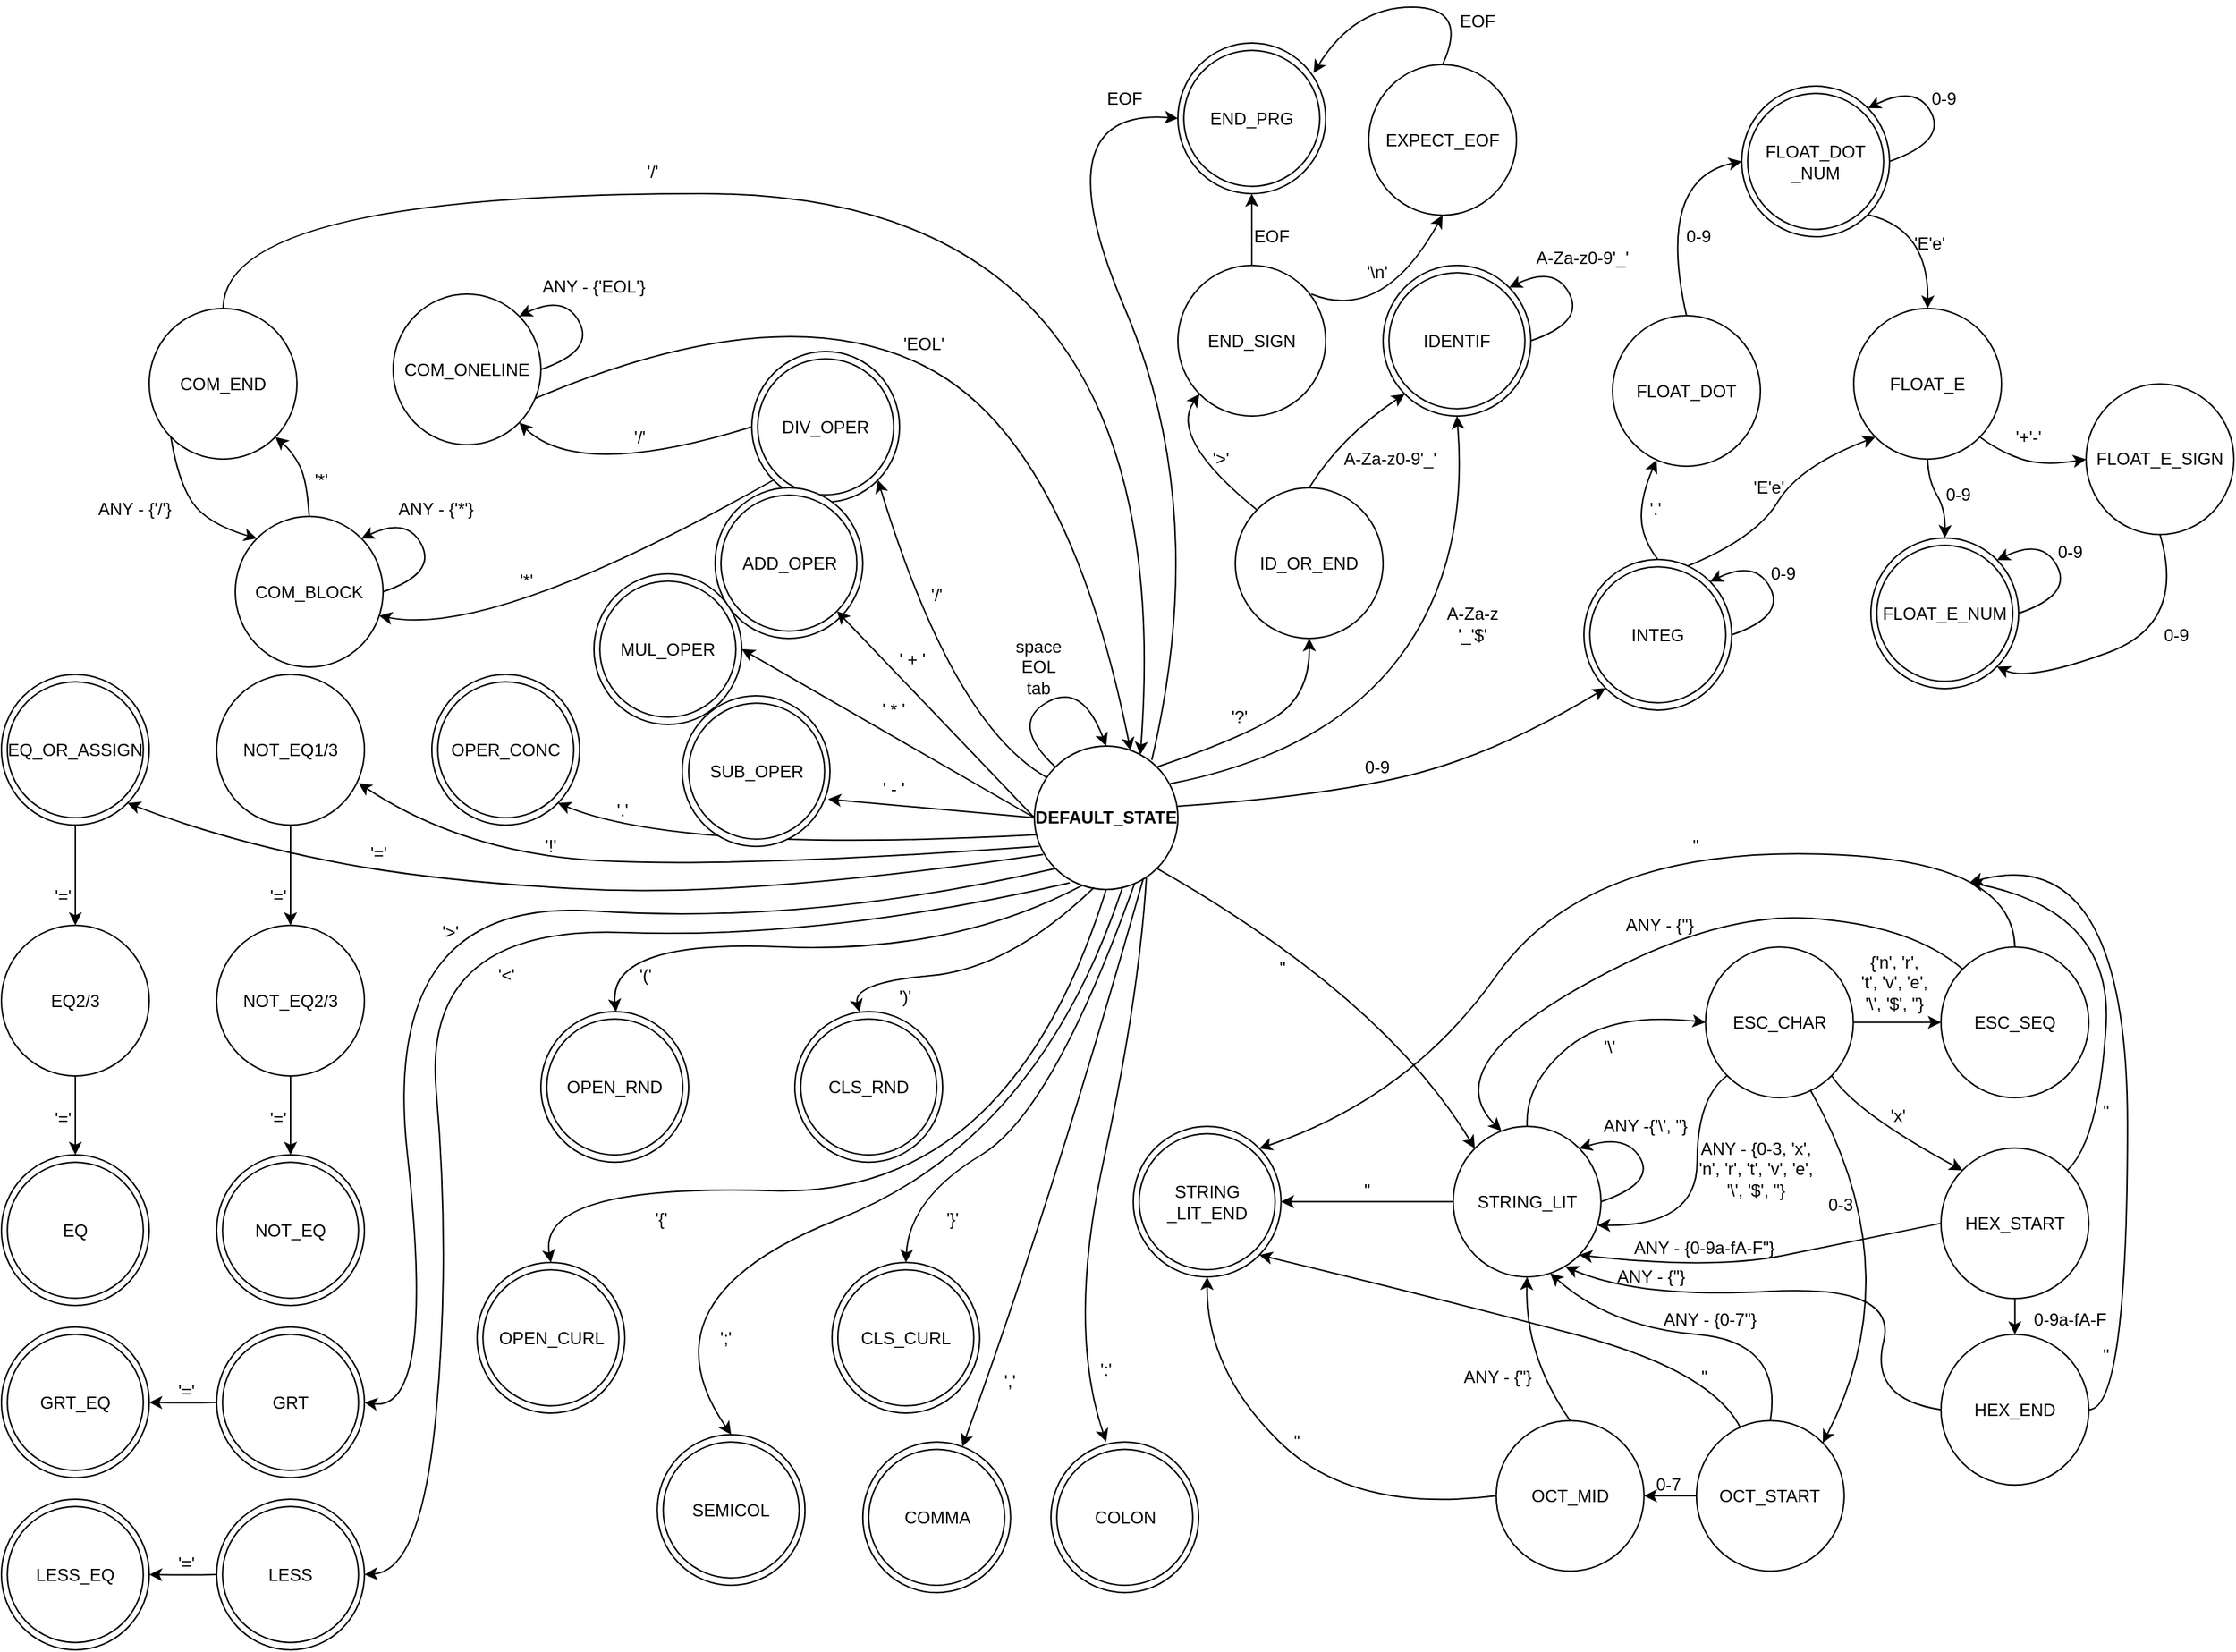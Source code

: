 <mxfile>
    <diagram id="B4c5OdeZnFxXY1j4tQRh" name="Page-1">
        <mxGraphModel dx="1131" dy="449" grid="1" gridSize="10" guides="1" tooltips="1" connect="1" arrows="1" fold="1" page="1" pageScale="1" pageWidth="1654" pageHeight="1169" math="0" shadow="0">
            <root>
                <mxCell id="0"/>
                <mxCell id="1" parent="0"/>
                <mxCell id="13" style="edgeStyle=none;html=1;exitX=0;exitY=0.5;exitDx=0;exitDy=0;entryX=1;entryY=0.5;entryDx=0;entryDy=0;" edge="1" parent="1" source="rxYX9RSnvcoezxCYLgSo-1" target="5">
                    <mxGeometry relative="1" as="geometry"/>
                </mxCell>
                <mxCell id="14" style="edgeStyle=none;html=1;exitX=0;exitY=0.5;exitDx=0;exitDy=0;entryX=0.987;entryY=0.686;entryDx=0;entryDy=0;entryPerimeter=0;" edge="1" parent="1" source="rxYX9RSnvcoezxCYLgSo-1" target="7">
                    <mxGeometry relative="1" as="geometry"/>
                </mxCell>
                <mxCell id="rxYX9RSnvcoezxCYLgSo-1" value="&lt;div&gt;&lt;b&gt;DEFAULT_STATE&lt;br&gt;&lt;/b&gt;&lt;/div&gt;" style="ellipse;whiteSpace=wrap;html=1;" parent="1" vertex="1">
                    <mxGeometry x="777" y="535" width="100" height="100" as="geometry"/>
                </mxCell>
                <mxCell id="rxYX9RSnvcoezxCYLgSo-2" value="" style="curved=1;endArrow=classic;html=1;rounded=0;entryX=0.5;entryY=0;entryDx=0;entryDy=0;exitX=0;exitY=0;exitDx=0;exitDy=0;" parent="1" source="rxYX9RSnvcoezxCYLgSo-1" target="rxYX9RSnvcoezxCYLgSo-1" edge="1">
                    <mxGeometry width="50" height="50" relative="1" as="geometry">
                        <mxPoint x="790" y="550" as="sourcePoint"/>
                        <mxPoint x="817" y="539" as="targetPoint"/>
                        <Array as="points">
                            <mxPoint x="760" y="520"/>
                            <mxPoint x="810" y="490"/>
                        </Array>
                    </mxGeometry>
                </mxCell>
                <mxCell id="rxYX9RSnvcoezxCYLgSo-3" value="&lt;div&gt;space&lt;/div&gt;&lt;div&gt;EOL&lt;/div&gt;&lt;div&gt;tab&lt;br&gt;&lt;/div&gt;" style="text;html=1;strokeColor=none;fillColor=none;align=center;verticalAlign=middle;whiteSpace=wrap;rounded=0;" parent="1" vertex="1">
                    <mxGeometry x="750" y="460" width="60" height="40" as="geometry"/>
                </mxCell>
                <mxCell id="rxYX9RSnvcoezxCYLgSo-8" value="" style="curved=1;endArrow=classic;html=1;rounded=0;exitX=0.089;exitY=0.221;exitDx=0;exitDy=0;exitPerimeter=0;entryX=1;entryY=1;entryDx=0;entryDy=0;" parent="1" source="rxYX9RSnvcoezxCYLgSo-1" target="rxYX9RSnvcoezxCYLgSo-11" edge="1">
                    <mxGeometry width="50" height="50" relative="1" as="geometry">
                        <mxPoint x="650" y="560" as="sourcePoint"/>
                        <mxPoint x="640" y="470" as="targetPoint"/>
                        <Array as="points">
                            <mxPoint x="720" y="520"/>
                        </Array>
                    </mxGeometry>
                </mxCell>
                <mxCell id="rxYX9RSnvcoezxCYLgSo-9" value="'/'" style="text;html=1;strokeColor=none;fillColor=none;align=center;verticalAlign=middle;whiteSpace=wrap;rounded=0;" parent="1" vertex="1">
                    <mxGeometry x="678.88" y="415" width="60" height="30" as="geometry"/>
                </mxCell>
                <mxCell id="rxYX9RSnvcoezxCYLgSo-11" value="" style="ellipse;whiteSpace=wrap;html=1;" parent="1" vertex="1">
                    <mxGeometry x="580" y="260" width="103" height="105" as="geometry"/>
                </mxCell>
                <mxCell id="rxYX9RSnvcoezxCYLgSo-14" value="DIV_OPER" style="ellipse;whiteSpace=wrap;html=1;aspect=fixed;" parent="1" vertex="1">
                    <mxGeometry x="584.12" y="265.12" width="94.76" height="94.76" as="geometry"/>
                </mxCell>
                <mxCell id="rxYX9RSnvcoezxCYLgSo-16" value="COM_ONELINE" style="ellipse;whiteSpace=wrap;html=1;" parent="1" vertex="1">
                    <mxGeometry x="330" y="220" width="103" height="105" as="geometry"/>
                </mxCell>
                <mxCell id="rxYX9RSnvcoezxCYLgSo-24" value="" style="curved=1;endArrow=classic;html=1;rounded=0;exitX=1;exitY=0.5;exitDx=0;exitDy=0;entryX=1;entryY=0;entryDx=0;entryDy=0;" parent="1" source="rxYX9RSnvcoezxCYLgSo-16" target="rxYX9RSnvcoezxCYLgSo-16" edge="1">
                    <mxGeometry width="50" height="50" relative="1" as="geometry">
                        <mxPoint x="433" y="280" as="sourcePoint"/>
                        <mxPoint x="483" y="230" as="targetPoint"/>
                        <Array as="points">
                            <mxPoint x="470" y="260"/>
                            <mxPoint x="450" y="220"/>
                        </Array>
                    </mxGeometry>
                </mxCell>
                <mxCell id="rxYX9RSnvcoezxCYLgSo-25" value="ANY - {'EOL'}" style="text;html=1;strokeColor=none;fillColor=none;align=center;verticalAlign=middle;whiteSpace=wrap;rounded=0;" parent="1" vertex="1">
                    <mxGeometry x="430" y="200" width="80" height="30" as="geometry"/>
                </mxCell>
                <mxCell id="rxYX9RSnvcoezxCYLgSo-26" value="" style="curved=1;endArrow=classic;html=1;rounded=0;exitX=0;exitY=0.5;exitDx=0;exitDy=0;entryX=1;entryY=1;entryDx=0;entryDy=0;" parent="1" source="rxYX9RSnvcoezxCYLgSo-11" target="rxYX9RSnvcoezxCYLgSo-16" edge="1">
                    <mxGeometry width="50" height="50" relative="1" as="geometry">
                        <mxPoint x="460" y="360" as="sourcePoint"/>
                        <mxPoint x="510" y="310" as="targetPoint"/>
                        <Array as="points">
                            <mxPoint x="460" y="350"/>
                        </Array>
                    </mxGeometry>
                </mxCell>
                <mxCell id="rxYX9RSnvcoezxCYLgSo-27" value="'/'" style="text;html=1;strokeColor=none;fillColor=none;align=center;verticalAlign=middle;whiteSpace=wrap;rounded=0;" parent="1" vertex="1">
                    <mxGeometry x="471.5" y="305" width="60" height="30" as="geometry"/>
                </mxCell>
                <mxCell id="rxYX9RSnvcoezxCYLgSo-28" value="" style="curved=1;endArrow=classic;html=1;rounded=0;exitX=0.961;exitY=0.693;exitDx=0;exitDy=0;entryX=0.67;entryY=0.031;entryDx=0;entryDy=0;entryPerimeter=0;exitPerimeter=0;" parent="1" source="rxYX9RSnvcoezxCYLgSo-16" target="rxYX9RSnvcoezxCYLgSo-1" edge="1">
                    <mxGeometry width="50" height="50" relative="1" as="geometry">
                        <mxPoint x="560" y="325" as="sourcePoint"/>
                        <mxPoint x="810" y="430" as="targetPoint"/>
                        <Array as="points">
                            <mxPoint x="600" y="220"/>
                            <mxPoint x="800" y="320"/>
                        </Array>
                    </mxGeometry>
                </mxCell>
                <mxCell id="rxYX9RSnvcoezxCYLgSo-29" value="'EOL'" style="text;html=1;strokeColor=none;fillColor=none;align=center;verticalAlign=middle;whiteSpace=wrap;rounded=0;" parent="1" vertex="1">
                    <mxGeometry x="670" y="240" width="60" height="30" as="geometry"/>
                </mxCell>
                <mxCell id="rxYX9RSnvcoezxCYLgSo-31" value="COM_BLOCK" style="ellipse;whiteSpace=wrap;html=1;" parent="1" vertex="1">
                    <mxGeometry x="220" y="375" width="103" height="105" as="geometry"/>
                </mxCell>
                <mxCell id="rxYX9RSnvcoezxCYLgSo-32" value="" style="curved=1;endArrow=classic;html=1;rounded=0;exitX=1;exitY=0.5;exitDx=0;exitDy=0;entryX=1;entryY=0;entryDx=0;entryDy=0;" parent="1" source="rxYX9RSnvcoezxCYLgSo-31" target="rxYX9RSnvcoezxCYLgSo-31" edge="1">
                    <mxGeometry width="50" height="50" relative="1" as="geometry">
                        <mxPoint x="323" y="435" as="sourcePoint"/>
                        <mxPoint x="373" y="385" as="targetPoint"/>
                        <Array as="points">
                            <mxPoint x="360" y="415"/>
                            <mxPoint x="340" y="375"/>
                        </Array>
                    </mxGeometry>
                </mxCell>
                <mxCell id="rxYX9RSnvcoezxCYLgSo-33" value="ANY - {'*'}" style="text;html=1;strokeColor=none;fillColor=none;align=center;verticalAlign=middle;whiteSpace=wrap;rounded=0;" parent="1" vertex="1">
                    <mxGeometry x="320" y="355" width="80" height="30" as="geometry"/>
                </mxCell>
                <mxCell id="rxYX9RSnvcoezxCYLgSo-34" value="" style="curved=1;endArrow=classic;html=1;rounded=0;exitX=0;exitY=1;exitDx=0;exitDy=0;entryX=0.974;entryY=0.659;entryDx=0;entryDy=0;entryPerimeter=0;" parent="1" source="rxYX9RSnvcoezxCYLgSo-11" target="rxYX9RSnvcoezxCYLgSo-31" edge="1">
                    <mxGeometry width="50" height="50" relative="1" as="geometry">
                        <mxPoint x="420" y="420" as="sourcePoint"/>
                        <mxPoint x="470" y="370" as="targetPoint"/>
                        <Array as="points">
                            <mxPoint x="400" y="460"/>
                        </Array>
                    </mxGeometry>
                </mxCell>
                <mxCell id="rxYX9RSnvcoezxCYLgSo-35" value="'*'" style="text;html=1;strokeColor=none;fillColor=none;align=center;verticalAlign=middle;whiteSpace=wrap;rounded=0;" parent="1" vertex="1">
                    <mxGeometry x="392.62" y="405" width="60" height="30" as="geometry"/>
                </mxCell>
                <mxCell id="rxYX9RSnvcoezxCYLgSo-38" value="COM_END" style="ellipse;whiteSpace=wrap;html=1;" parent="1" vertex="1">
                    <mxGeometry x="160" y="230" width="103" height="105" as="geometry"/>
                </mxCell>
                <mxCell id="rxYX9RSnvcoezxCYLgSo-41" value="" style="curved=1;endArrow=classic;html=1;rounded=0;exitX=0.5;exitY=0;exitDx=0;exitDy=0;entryX=1;entryY=1;entryDx=0;entryDy=0;" parent="1" source="rxYX9RSnvcoezxCYLgSo-31" target="rxYX9RSnvcoezxCYLgSo-38" edge="1">
                    <mxGeometry width="50" height="50" relative="1" as="geometry">
                        <mxPoint x="270" y="350" as="sourcePoint"/>
                        <mxPoint x="320" y="300" as="targetPoint"/>
                        <Array as="points">
                            <mxPoint x="270" y="350"/>
                            <mxPoint x="260" y="330"/>
                        </Array>
                    </mxGeometry>
                </mxCell>
                <mxCell id="rxYX9RSnvcoezxCYLgSo-42" value="'*'" style="text;html=1;strokeColor=none;fillColor=none;align=center;verticalAlign=middle;whiteSpace=wrap;rounded=0;" parent="1" vertex="1">
                    <mxGeometry x="250" y="335" width="60" height="30" as="geometry"/>
                </mxCell>
                <mxCell id="rxYX9RSnvcoezxCYLgSo-43" value="" style="curved=1;endArrow=classic;html=1;rounded=0;exitX=0.5;exitY=0;exitDx=0;exitDy=0;entryX=0.738;entryY=0.06;entryDx=0;entryDy=0;entryPerimeter=0;" parent="1" source="rxYX9RSnvcoezxCYLgSo-38" target="rxYX9RSnvcoezxCYLgSo-1" edge="1">
                    <mxGeometry width="50" height="50" relative="1" as="geometry">
                        <mxPoint x="230" y="200" as="sourcePoint"/>
                        <mxPoint x="280" y="150" as="targetPoint"/>
                        <Array as="points">
                            <mxPoint x="212" y="150"/>
                            <mxPoint x="880" y="150"/>
                        </Array>
                    </mxGeometry>
                </mxCell>
                <mxCell id="rxYX9RSnvcoezxCYLgSo-44" value="'/'" style="text;html=1;strokeColor=none;fillColor=none;align=center;verticalAlign=middle;whiteSpace=wrap;rounded=0;" parent="1" vertex="1">
                    <mxGeometry x="481.12" y="120" width="60" height="30" as="geometry"/>
                </mxCell>
                <mxCell id="rxYX9RSnvcoezxCYLgSo-45" value="" style="curved=1;endArrow=classic;html=1;rounded=0;entryX=0;entryY=0;entryDx=0;entryDy=0;exitX=0;exitY=1;exitDx=0;exitDy=0;" parent="1" source="rxYX9RSnvcoezxCYLgSo-38" target="rxYX9RSnvcoezxCYLgSo-31" edge="1">
                    <mxGeometry width="50" height="50" relative="1" as="geometry">
                        <mxPoint x="380" y="350" as="sourcePoint"/>
                        <mxPoint x="430" y="300" as="targetPoint"/>
                        <Array as="points">
                            <mxPoint x="180" y="350"/>
                            <mxPoint x="200" y="380"/>
                        </Array>
                    </mxGeometry>
                </mxCell>
                <mxCell id="rxYX9RSnvcoezxCYLgSo-46" value="ANY - {'/'}" style="text;html=1;strokeColor=none;fillColor=none;align=center;verticalAlign=middle;whiteSpace=wrap;rounded=0;" parent="1" vertex="1">
                    <mxGeometry x="120" y="355" width="60" height="30" as="geometry"/>
                </mxCell>
                <mxCell id="RRF14F_0tP4bHI7PFCEU-1" value="" style="ellipse;whiteSpace=wrap;html=1;" parent="1" vertex="1">
                    <mxGeometry x="554.38" y="355" width="103" height="105" as="geometry"/>
                </mxCell>
                <mxCell id="RRF14F_0tP4bHI7PFCEU-2" value="ADD_OPER&lt;br&gt;" style="ellipse;whiteSpace=wrap;html=1;aspect=fixed;" parent="1" vertex="1">
                    <mxGeometry x="558.5" y="360.12" width="94.76" height="94.76" as="geometry"/>
                </mxCell>
                <mxCell id="RRF14F_0tP4bHI7PFCEU-3" value="" style="curved=1;endArrow=classic;html=1;rounded=0;exitX=0;exitY=0.5;exitDx=0;exitDy=0;entryX=1;entryY=1;entryDx=0;entryDy=0;" parent="1" source="rxYX9RSnvcoezxCYLgSo-1" target="RRF14F_0tP4bHI7PFCEU-2" edge="1">
                    <mxGeometry width="50" height="50" relative="1" as="geometry">
                        <mxPoint x="480" y="630" as="sourcePoint"/>
                        <mxPoint x="530" y="580" as="targetPoint"/>
                        <Array as="points"/>
                    </mxGeometry>
                </mxCell>
                <mxCell id="RRF14F_0tP4bHI7PFCEU-4" value="' + '" style="text;html=1;strokeColor=none;fillColor=none;align=center;verticalAlign=middle;whiteSpace=wrap;rounded=0;" parent="1" vertex="1">
                    <mxGeometry x="661.5" y="459.88" width="60" height="30" as="geometry"/>
                </mxCell>
                <mxCell id="RRF14F_0tP4bHI7PFCEU-5" value="" style="ellipse;whiteSpace=wrap;html=1;" parent="1" vertex="1">
                    <mxGeometry x="357" y="485.12" width="103" height="105" as="geometry"/>
                </mxCell>
                <mxCell id="RRF14F_0tP4bHI7PFCEU-6" value="OPER_CONC" style="ellipse;whiteSpace=wrap;html=1;aspect=fixed;" parent="1" vertex="1">
                    <mxGeometry x="361.12" y="490.24" width="94.76" height="94.76" as="geometry"/>
                </mxCell>
                <mxCell id="RRF14F_0tP4bHI7PFCEU-7" value="NOT_EQ1/3" style="ellipse;whiteSpace=wrap;html=1;" parent="1" vertex="1">
                    <mxGeometry x="207" y="485.12" width="103" height="105" as="geometry"/>
                </mxCell>
                <mxCell id="RRF14F_0tP4bHI7PFCEU-9" value="" style="ellipse;whiteSpace=wrap;html=1;" parent="1" vertex="1">
                    <mxGeometry x="57" y="485.12" width="103" height="105" as="geometry"/>
                </mxCell>
                <mxCell id="RRF14F_0tP4bHI7PFCEU-10" value="EQ_OR_ASSIGN" style="ellipse;whiteSpace=wrap;html=1;aspect=fixed;" parent="1" vertex="1">
                    <mxGeometry x="61.12" y="490.24" width="94.76" height="94.76" as="geometry"/>
                </mxCell>
                <mxCell id="RRF14F_0tP4bHI7PFCEU-11" value="" style="curved=1;endArrow=classic;html=1;rounded=0;exitX=0.01;exitY=0.619;exitDx=0;exitDy=0;exitPerimeter=0;entryX=1;entryY=1;entryDx=0;entryDy=0;" parent="1" source="rxYX9RSnvcoezxCYLgSo-1" target="RRF14F_0tP4bHI7PFCEU-5" edge="1">
                    <mxGeometry width="50" height="50" relative="1" as="geometry">
                        <mxPoint x="380" y="630" as="sourcePoint"/>
                        <mxPoint x="430" y="580" as="targetPoint"/>
                        <Array as="points">
                            <mxPoint x="530" y="610"/>
                        </Array>
                    </mxGeometry>
                </mxCell>
                <mxCell id="RRF14F_0tP4bHI7PFCEU-12" value="" style="curved=1;endArrow=classic;html=1;rounded=0;exitX=0.033;exitY=0.699;exitDx=0;exitDy=0;exitPerimeter=0;entryX=0.961;entryY=0.721;entryDx=0;entryDy=0;entryPerimeter=0;" parent="1" source="rxYX9RSnvcoezxCYLgSo-1" target="RRF14F_0tP4bHI7PFCEU-7" edge="1">
                    <mxGeometry width="50" height="50" relative="1" as="geometry">
                        <mxPoint x="380" y="630" as="sourcePoint"/>
                        <mxPoint x="430" y="580" as="targetPoint"/>
                        <Array as="points">
                            <mxPoint x="570" y="620"/>
                            <mxPoint x="380" y="610"/>
                        </Array>
                    </mxGeometry>
                </mxCell>
                <mxCell id="RRF14F_0tP4bHI7PFCEU-13" value="" style="curved=1;endArrow=classic;html=1;rounded=0;exitX=0.061;exitY=0.756;exitDx=0;exitDy=0;exitPerimeter=0;entryX=1;entryY=1;entryDx=0;entryDy=0;" parent="1" source="rxYX9RSnvcoezxCYLgSo-1" target="RRF14F_0tP4bHI7PFCEU-9" edge="1">
                    <mxGeometry width="50" height="50" relative="1" as="geometry">
                        <mxPoint x="420" y="630" as="sourcePoint"/>
                        <mxPoint x="470" y="580" as="targetPoint"/>
                        <Array as="points">
                            <mxPoint x="580" y="640"/>
                            <mxPoint x="360" y="630"/>
                            <mxPoint x="210" y="600"/>
                        </Array>
                    </mxGeometry>
                </mxCell>
                <mxCell id="RRF14F_0tP4bHI7PFCEU-14" value="'.'" style="text;html=1;strokeColor=none;fillColor=none;align=center;verticalAlign=middle;whiteSpace=wrap;rounded=0;" parent="1" vertex="1">
                    <mxGeometry x="460" y="565" width="60" height="30" as="geometry"/>
                </mxCell>
                <mxCell id="RRF14F_0tP4bHI7PFCEU-15" value="'!'" style="text;html=1;strokeColor=none;fillColor=none;align=center;verticalAlign=middle;whiteSpace=wrap;rounded=0;" parent="1" vertex="1">
                    <mxGeometry x="410" y="590.12" width="60" height="30" as="geometry"/>
                </mxCell>
                <mxCell id="RRF14F_0tP4bHI7PFCEU-16" value="'='" style="text;html=1;strokeColor=none;fillColor=none;align=center;verticalAlign=middle;whiteSpace=wrap;rounded=0;" parent="1" vertex="1">
                    <mxGeometry x="290" y="595" width="60" height="30" as="geometry"/>
                </mxCell>
                <mxCell id="RRF14F_0tP4bHI7PFCEU-17" value="NOT_EQ2/3" style="ellipse;whiteSpace=wrap;html=1;" parent="1" vertex="1">
                    <mxGeometry x="207" y="660" width="103" height="105" as="geometry"/>
                </mxCell>
                <mxCell id="RRF14F_0tP4bHI7PFCEU-18" value="" style="curved=1;endArrow=classic;html=1;rounded=0;exitX=0.5;exitY=1;exitDx=0;exitDy=0;entryX=0.5;entryY=0;entryDx=0;entryDy=0;" parent="1" source="RRF14F_0tP4bHI7PFCEU-7" target="RRF14F_0tP4bHI7PFCEU-17" edge="1">
                    <mxGeometry width="50" height="50" relative="1" as="geometry">
                        <mxPoint x="420" y="680" as="sourcePoint"/>
                        <mxPoint x="470" y="630" as="targetPoint"/>
                        <Array as="points"/>
                    </mxGeometry>
                </mxCell>
                <mxCell id="RRF14F_0tP4bHI7PFCEU-19" value="" style="ellipse;whiteSpace=wrap;html=1;" parent="1" vertex="1">
                    <mxGeometry x="207" y="820" width="103" height="105" as="geometry"/>
                </mxCell>
                <mxCell id="RRF14F_0tP4bHI7PFCEU-20" value="NOT_EQ" style="ellipse;whiteSpace=wrap;html=1;aspect=fixed;" parent="1" vertex="1">
                    <mxGeometry x="211.12" y="825.12" width="94.76" height="94.76" as="geometry"/>
                </mxCell>
                <mxCell id="RRF14F_0tP4bHI7PFCEU-21" value="" style="curved=1;endArrow=classic;html=1;rounded=0;exitX=0.5;exitY=1;exitDx=0;exitDy=0;entryX=0.5;entryY=0;entryDx=0;entryDy=0;" parent="1" source="RRF14F_0tP4bHI7PFCEU-17" target="RRF14F_0tP4bHI7PFCEU-19" edge="1">
                    <mxGeometry width="50" height="50" relative="1" as="geometry">
                        <mxPoint x="420" y="800" as="sourcePoint"/>
                        <mxPoint x="470" y="750" as="targetPoint"/>
                        <Array as="points"/>
                    </mxGeometry>
                </mxCell>
                <mxCell id="RRF14F_0tP4bHI7PFCEU-22" value="'='" style="text;html=1;strokeColor=none;fillColor=none;align=center;verticalAlign=middle;whiteSpace=wrap;rounded=0;" parent="1" vertex="1">
                    <mxGeometry x="220" y="625" width="60" height="30" as="geometry"/>
                </mxCell>
                <mxCell id="RRF14F_0tP4bHI7PFCEU-23" value="'='" style="text;html=1;strokeColor=none;fillColor=none;align=center;verticalAlign=middle;whiteSpace=wrap;rounded=0;" parent="1" vertex="1">
                    <mxGeometry x="220" y="780" width="60" height="30" as="geometry"/>
                </mxCell>
                <mxCell id="RRF14F_0tP4bHI7PFCEU-24" value="EQ2/3" style="ellipse;whiteSpace=wrap;html=1;" parent="1" vertex="1">
                    <mxGeometry x="57" y="660" width="103" height="105" as="geometry"/>
                </mxCell>
                <mxCell id="RRF14F_0tP4bHI7PFCEU-25" value="" style="curved=1;endArrow=classic;html=1;rounded=0;exitX=0.5;exitY=1;exitDx=0;exitDy=0;entryX=0.5;entryY=0;entryDx=0;entryDy=0;" parent="1" target="RRF14F_0tP4bHI7PFCEU-24" edge="1">
                    <mxGeometry width="50" height="50" relative="1" as="geometry">
                        <mxPoint x="108.5" y="590.12" as="sourcePoint"/>
                        <mxPoint x="320" y="630" as="targetPoint"/>
                        <Array as="points"/>
                    </mxGeometry>
                </mxCell>
                <mxCell id="RRF14F_0tP4bHI7PFCEU-26" value="'='" style="text;html=1;strokeColor=none;fillColor=none;align=center;verticalAlign=middle;whiteSpace=wrap;rounded=0;" parent="1" vertex="1">
                    <mxGeometry x="70" y="625" width="60" height="30" as="geometry"/>
                </mxCell>
                <mxCell id="RRF14F_0tP4bHI7PFCEU-27" value="" style="ellipse;whiteSpace=wrap;html=1;" parent="1" vertex="1">
                    <mxGeometry x="57" y="820" width="103" height="105" as="geometry"/>
                </mxCell>
                <mxCell id="RRF14F_0tP4bHI7PFCEU-28" value="EQ" style="ellipse;whiteSpace=wrap;html=1;aspect=fixed;" parent="1" vertex="1">
                    <mxGeometry x="61.12" y="825.12" width="94.76" height="94.76" as="geometry"/>
                </mxCell>
                <mxCell id="RRF14F_0tP4bHI7PFCEU-29" value="" style="curved=1;endArrow=classic;html=1;rounded=0;exitX=0.5;exitY=1;exitDx=0;exitDy=0;entryX=0.5;entryY=0;entryDx=0;entryDy=0;" parent="1" target="RRF14F_0tP4bHI7PFCEU-27" edge="1">
                    <mxGeometry width="50" height="50" relative="1" as="geometry">
                        <mxPoint x="108.5" y="765" as="sourcePoint"/>
                        <mxPoint x="320" y="750" as="targetPoint"/>
                        <Array as="points"/>
                    </mxGeometry>
                </mxCell>
                <mxCell id="RRF14F_0tP4bHI7PFCEU-30" value="'='" style="text;html=1;strokeColor=none;fillColor=none;align=center;verticalAlign=middle;whiteSpace=wrap;rounded=0;" parent="1" vertex="1">
                    <mxGeometry x="70" y="780" width="60" height="30" as="geometry"/>
                </mxCell>
                <mxCell id="RRF14F_0tP4bHI7PFCEU-35" value="" style="ellipse;whiteSpace=wrap;html=1;" parent="1" vertex="1">
                    <mxGeometry x="207" y="940" width="103" height="105" as="geometry"/>
                </mxCell>
                <mxCell id="RRF14F_0tP4bHI7PFCEU-36" value="GRT" style="ellipse;whiteSpace=wrap;html=1;aspect=fixed;" parent="1" vertex="1">
                    <mxGeometry x="211.12" y="945.12" width="94.76" height="94.76" as="geometry"/>
                </mxCell>
                <mxCell id="RRF14F_0tP4bHI7PFCEU-37" value="" style="ellipse;whiteSpace=wrap;html=1;" parent="1" vertex="1">
                    <mxGeometry x="207" y="1060" width="103" height="105" as="geometry"/>
                </mxCell>
                <mxCell id="RRF14F_0tP4bHI7PFCEU-38" value="LESS" style="ellipse;whiteSpace=wrap;html=1;aspect=fixed;" parent="1" vertex="1">
                    <mxGeometry x="211.12" y="1065.12" width="94.76" height="94.76" as="geometry"/>
                </mxCell>
                <mxCell id="RRF14F_0tP4bHI7PFCEU-39" value="" style="curved=1;endArrow=classic;html=1;rounded=0;exitX=0;exitY=1;exitDx=0;exitDy=0;entryX=1;entryY=0.5;entryDx=0;entryDy=0;" parent="1" source="rxYX9RSnvcoezxCYLgSo-1" target="RRF14F_0tP4bHI7PFCEU-35" edge="1">
                    <mxGeometry width="50" height="50" relative="1" as="geometry">
                        <mxPoint x="360" y="900" as="sourcePoint"/>
                        <mxPoint x="410" y="850" as="targetPoint"/>
                        <Array as="points">
                            <mxPoint x="620" y="660"/>
                            <mxPoint x="320" y="640"/>
                            <mxPoint x="360" y="1000"/>
                        </Array>
                    </mxGeometry>
                </mxCell>
                <mxCell id="RRF14F_0tP4bHI7PFCEU-40" value="" style="curved=1;endArrow=classic;html=1;rounded=0;exitX=0;exitY=1;exitDx=0;exitDy=0;entryX=1;entryY=0.5;entryDx=0;entryDy=0;" parent="1" target="RRF14F_0tP4bHI7PFCEU-37" edge="1">
                    <mxGeometry width="50" height="50" relative="1" as="geometry">
                        <mxPoint x="801.645" y="630.355" as="sourcePoint"/>
                        <mxPoint x="320.0" y="1002.5" as="targetPoint"/>
                        <Array as="points">
                            <mxPoint x="630" y="670"/>
                            <mxPoint x="350" y="660"/>
                            <mxPoint x="370" y="890"/>
                            <mxPoint x="350" y="1110"/>
                        </Array>
                    </mxGeometry>
                </mxCell>
                <mxCell id="RRF14F_0tP4bHI7PFCEU-41" value="'&amp;gt;'" style="text;html=1;strokeColor=none;fillColor=none;align=center;verticalAlign=middle;whiteSpace=wrap;rounded=0;" parent="1" vertex="1">
                    <mxGeometry x="340" y="650" width="60" height="30" as="geometry"/>
                </mxCell>
                <mxCell id="RRF14F_0tP4bHI7PFCEU-43" value="'&amp;lt;'" style="text;html=1;strokeColor=none;fillColor=none;align=center;verticalAlign=middle;whiteSpace=wrap;rounded=0;" parent="1" vertex="1">
                    <mxGeometry x="378.5" y="680" width="60" height="30" as="geometry"/>
                </mxCell>
                <mxCell id="RRF14F_0tP4bHI7PFCEU-44" value="" style="ellipse;whiteSpace=wrap;html=1;" parent="1" vertex="1">
                    <mxGeometry x="57" y="940" width="103" height="105" as="geometry"/>
                </mxCell>
                <mxCell id="RRF14F_0tP4bHI7PFCEU-45" value="GRT_EQ" style="ellipse;whiteSpace=wrap;html=1;aspect=fixed;" parent="1" vertex="1">
                    <mxGeometry x="61.12" y="945.12" width="94.76" height="94.76" as="geometry"/>
                </mxCell>
                <mxCell id="RRF14F_0tP4bHI7PFCEU-48" value="" style="curved=1;endArrow=classic;html=1;rounded=0;exitX=0;exitY=0.5;exitDx=0;exitDy=0;entryX=1;entryY=0.5;entryDx=0;entryDy=0;" parent="1" source="RRF14F_0tP4bHI7PFCEU-35" target="RRF14F_0tP4bHI7PFCEU-44" edge="1">
                    <mxGeometry width="50" height="50" relative="1" as="geometry">
                        <mxPoint x="230" y="1080" as="sourcePoint"/>
                        <mxPoint x="280" y="1030" as="targetPoint"/>
                        <Array as="points">
                            <mxPoint x="190" y="993"/>
                        </Array>
                    </mxGeometry>
                </mxCell>
                <mxCell id="RRF14F_0tP4bHI7PFCEU-49" value="" style="ellipse;whiteSpace=wrap;html=1;" parent="1" vertex="1">
                    <mxGeometry x="57" y="1060" width="103" height="105" as="geometry"/>
                </mxCell>
                <mxCell id="RRF14F_0tP4bHI7PFCEU-50" value="LESS_EQ" style="ellipse;whiteSpace=wrap;html=1;aspect=fixed;" parent="1" vertex="1">
                    <mxGeometry x="61.12" y="1065.12" width="94.76" height="94.76" as="geometry"/>
                </mxCell>
                <mxCell id="RRF14F_0tP4bHI7PFCEU-51" value="" style="curved=1;endArrow=classic;html=1;rounded=0;exitX=0;exitY=0.5;exitDx=0;exitDy=0;entryX=1;entryY=0.5;entryDx=0;entryDy=0;" parent="1" target="RRF14F_0tP4bHI7PFCEU-49" edge="1">
                    <mxGeometry width="50" height="50" relative="1" as="geometry">
                        <mxPoint x="207.0" y="1112.5" as="sourcePoint"/>
                        <mxPoint x="280" y="1150" as="targetPoint"/>
                        <Array as="points">
                            <mxPoint x="190" y="1113"/>
                        </Array>
                    </mxGeometry>
                </mxCell>
                <mxCell id="RRF14F_0tP4bHI7PFCEU-52" value="'='" style="text;html=1;strokeColor=none;fillColor=none;align=center;verticalAlign=middle;whiteSpace=wrap;rounded=0;" parent="1" vertex="1">
                    <mxGeometry x="155.88" y="970" width="60" height="30" as="geometry"/>
                </mxCell>
                <mxCell id="RRF14F_0tP4bHI7PFCEU-53" value="'='" style="text;html=1;strokeColor=none;fillColor=none;align=center;verticalAlign=middle;whiteSpace=wrap;rounded=0;" parent="1" vertex="1">
                    <mxGeometry x="155.88" y="1090" width="60" height="30" as="geometry"/>
                </mxCell>
                <mxCell id="RRF14F_0tP4bHI7PFCEU-55" value="" style="ellipse;whiteSpace=wrap;html=1;" parent="1" vertex="1">
                    <mxGeometry x="433" y="720.12" width="103" height="105" as="geometry"/>
                </mxCell>
                <mxCell id="RRF14F_0tP4bHI7PFCEU-56" value="OPEN_RND" style="ellipse;whiteSpace=wrap;html=1;aspect=fixed;" parent="1" vertex="1">
                    <mxGeometry x="437.12" y="725.24" width="94.76" height="94.76" as="geometry"/>
                </mxCell>
                <mxCell id="RRF14F_0tP4bHI7PFCEU-57" value="" style="ellipse;whiteSpace=wrap;html=1;" parent="1" vertex="1">
                    <mxGeometry x="610" y="720.12" width="103" height="105" as="geometry"/>
                </mxCell>
                <mxCell id="RRF14F_0tP4bHI7PFCEU-58" value="CLS_RND" style="ellipse;whiteSpace=wrap;html=1;aspect=fixed;" parent="1" vertex="1">
                    <mxGeometry x="614.12" y="725.24" width="94.76" height="94.76" as="geometry"/>
                </mxCell>
                <mxCell id="RRF14F_0tP4bHI7PFCEU-60" value="" style="ellipse;whiteSpace=wrap;html=1;" parent="1" vertex="1">
                    <mxGeometry x="514.12" y="1015" width="103" height="105" as="geometry"/>
                </mxCell>
                <mxCell id="RRF14F_0tP4bHI7PFCEU-61" value="SEMICOL" style="ellipse;whiteSpace=wrap;html=1;aspect=fixed;" parent="1" vertex="1">
                    <mxGeometry x="518.24" y="1020.12" width="94.76" height="94.76" as="geometry"/>
                </mxCell>
                <mxCell id="RRF14F_0tP4bHI7PFCEU-62" value="" style="ellipse;whiteSpace=wrap;html=1;" parent="1" vertex="1">
                    <mxGeometry x="388.5" y="895" width="103" height="105" as="geometry"/>
                </mxCell>
                <mxCell id="RRF14F_0tP4bHI7PFCEU-63" value="OPEN_CURL" style="ellipse;whiteSpace=wrap;html=1;aspect=fixed;" parent="1" vertex="1">
                    <mxGeometry x="392.62" y="900.12" width="94.76" height="94.76" as="geometry"/>
                </mxCell>
                <mxCell id="RRF14F_0tP4bHI7PFCEU-64" value="" style="ellipse;whiteSpace=wrap;html=1;" parent="1" vertex="1">
                    <mxGeometry x="635.88" y="895" width="103" height="105" as="geometry"/>
                </mxCell>
                <mxCell id="RRF14F_0tP4bHI7PFCEU-65" value="CLS_CURL" style="ellipse;whiteSpace=wrap;html=1;aspect=fixed;" parent="1" vertex="1">
                    <mxGeometry x="640" y="900.12" width="94.76" height="94.76" as="geometry"/>
                </mxCell>
                <mxCell id="RRF14F_0tP4bHI7PFCEU-66" value="" style="curved=1;endArrow=classic;html=1;rounded=0;exitX=0.333;exitY=0.972;exitDx=0;exitDy=0;exitPerimeter=0;entryX=0.508;entryY=0.002;entryDx=0;entryDy=0;entryPerimeter=0;" parent="1" source="rxYX9RSnvcoezxCYLgSo-1" target="RRF14F_0tP4bHI7PFCEU-55" edge="1">
                    <mxGeometry width="50" height="50" relative="1" as="geometry">
                        <mxPoint x="660" y="820" as="sourcePoint"/>
                        <mxPoint x="490" y="720" as="targetPoint"/>
                        <Array as="points">
                            <mxPoint x="720" y="680"/>
                            <mxPoint x="480" y="670"/>
                        </Array>
                    </mxGeometry>
                </mxCell>
                <mxCell id="RRF14F_0tP4bHI7PFCEU-67" value="" style="curved=1;endArrow=classic;html=1;rounded=0;exitX=0.416;exitY=0.986;exitDx=0;exitDy=0;exitPerimeter=0;entryX=0.437;entryY=0.003;entryDx=0;entryDy=0;entryPerimeter=0;" parent="1" source="rxYX9RSnvcoezxCYLgSo-1" target="RRF14F_0tP4bHI7PFCEU-57" edge="1">
                    <mxGeometry width="50" height="50" relative="1" as="geometry">
                        <mxPoint x="540" y="780" as="sourcePoint"/>
                        <mxPoint x="590" y="730" as="targetPoint"/>
                        <Array as="points">
                            <mxPoint x="760" y="690"/>
                            <mxPoint x="650" y="700"/>
                        </Array>
                    </mxGeometry>
                </mxCell>
                <mxCell id="RRF14F_0tP4bHI7PFCEU-68" value="'('" style="text;html=1;strokeColor=none;fillColor=none;align=center;verticalAlign=middle;whiteSpace=wrap;rounded=0;" parent="1" vertex="1">
                    <mxGeometry x="476" y="680" width="60" height="30" as="geometry"/>
                </mxCell>
                <mxCell id="RRF14F_0tP4bHI7PFCEU-69" value="')'" style="text;html=1;strokeColor=none;fillColor=none;align=center;verticalAlign=middle;whiteSpace=wrap;rounded=0;" parent="1" vertex="1">
                    <mxGeometry x="657.38" y="695.24" width="60" height="30" as="geometry"/>
                </mxCell>
                <mxCell id="RRF14F_0tP4bHI7PFCEU-70" value="" style="curved=1;endArrow=classic;html=1;rounded=0;exitX=0.5;exitY=1;exitDx=0;exitDy=0;entryX=0.5;entryY=0;entryDx=0;entryDy=0;" parent="1" source="rxYX9RSnvcoezxCYLgSo-1" target="RRF14F_0tP4bHI7PFCEU-62" edge="1">
                    <mxGeometry width="50" height="50" relative="1" as="geometry">
                        <mxPoint x="450" y="900" as="sourcePoint"/>
                        <mxPoint x="500" y="850" as="targetPoint"/>
                        <Array as="points">
                            <mxPoint x="760" y="850"/>
                            <mxPoint x="430" y="840"/>
                        </Array>
                    </mxGeometry>
                </mxCell>
                <mxCell id="RRF14F_0tP4bHI7PFCEU-71" value="" style="curved=1;endArrow=classic;html=1;rounded=0;entryX=0.5;entryY=0;entryDx=0;entryDy=0;exitX=0.616;exitY=0.979;exitDx=0;exitDy=0;exitPerimeter=0;" parent="1" source="rxYX9RSnvcoezxCYLgSo-1" target="RRF14F_0tP4bHI7PFCEU-60" edge="1">
                    <mxGeometry width="50" height="50" relative="1" as="geometry">
                        <mxPoint x="450" y="900" as="sourcePoint"/>
                        <mxPoint x="500" y="850" as="targetPoint"/>
                        <Array as="points">
                            <mxPoint x="780" y="810"/>
                            <mxPoint x="500" y="920"/>
                        </Array>
                    </mxGeometry>
                </mxCell>
                <mxCell id="RRF14F_0tP4bHI7PFCEU-72" value="" style="curved=1;endArrow=classic;html=1;rounded=0;exitX=0.698;exitY=0.958;exitDx=0;exitDy=0;exitPerimeter=0;entryX=0.5;entryY=0;entryDx=0;entryDy=0;" parent="1" source="rxYX9RSnvcoezxCYLgSo-1" target="RRF14F_0tP4bHI7PFCEU-64" edge="1">
                    <mxGeometry width="50" height="50" relative="1" as="geometry">
                        <mxPoint x="450" y="900" as="sourcePoint"/>
                        <mxPoint x="500" y="850" as="targetPoint"/>
                        <Array as="points">
                            <mxPoint x="790" y="790"/>
                            <mxPoint x="690" y="850"/>
                        </Array>
                    </mxGeometry>
                </mxCell>
                <mxCell id="RRF14F_0tP4bHI7PFCEU-74" value="'{'" style="text;html=1;strokeColor=none;fillColor=none;align=center;verticalAlign=middle;whiteSpace=wrap;rounded=0;" parent="1" vertex="1">
                    <mxGeometry x="487.38" y="850" width="60" height="30" as="geometry"/>
                </mxCell>
                <mxCell id="RRF14F_0tP4bHI7PFCEU-76" value="'}'" style="text;html=1;strokeColor=none;fillColor=none;align=center;verticalAlign=middle;whiteSpace=wrap;rounded=0;" parent="1" vertex="1">
                    <mxGeometry x="690" y="850" width="60" height="30" as="geometry"/>
                </mxCell>
                <mxCell id="RRF14F_0tP4bHI7PFCEU-77" value="';'" style="text;html=1;strokeColor=none;fillColor=none;align=center;verticalAlign=middle;whiteSpace=wrap;rounded=0;" parent="1" vertex="1">
                    <mxGeometry x="531.5" y="932.5" width="60" height="30" as="geometry"/>
                </mxCell>
                <mxCell id="RRF14F_0tP4bHI7PFCEU-81" value="" style="curved=1;endArrow=classic;html=1;rounded=0;exitX=0.947;exitY=0.263;exitDx=0;exitDy=0;entryX=0.5;entryY=1;entryDx=0;entryDy=0;exitPerimeter=0;" parent="1" source="rxYX9RSnvcoezxCYLgSo-1" target="RRF14F_0tP4bHI7PFCEU-83" edge="1">
                    <mxGeometry width="50" height="50" relative="1" as="geometry">
                        <mxPoint x="970" y="440" as="sourcePoint"/>
                        <mxPoint x="1071.5" y="307.5" as="targetPoint"/>
                        <Array as="points">
                            <mxPoint x="980" y="540"/>
                            <mxPoint x="1080" y="410"/>
                        </Array>
                    </mxGeometry>
                </mxCell>
                <mxCell id="RRF14F_0tP4bHI7PFCEU-83" value="" style="ellipse;whiteSpace=wrap;html=1;" parent="1" vertex="1">
                    <mxGeometry x="1020" y="200" width="103" height="105" as="geometry"/>
                </mxCell>
                <mxCell id="RRF14F_0tP4bHI7PFCEU-84" value="" style="curved=1;endArrow=classic;html=1;rounded=0;exitX=1;exitY=0.5;exitDx=0;exitDy=0;entryX=1;entryY=0;entryDx=0;entryDy=0;" parent="1" source="RRF14F_0tP4bHI7PFCEU-83" target="RRF14F_0tP4bHI7PFCEU-83" edge="1">
                    <mxGeometry width="50" height="50" relative="1" as="geometry">
                        <mxPoint x="1123" y="260" as="sourcePoint"/>
                        <mxPoint x="1173" y="210" as="targetPoint"/>
                        <Array as="points">
                            <mxPoint x="1160" y="240"/>
                            <mxPoint x="1140" y="200"/>
                        </Array>
                    </mxGeometry>
                </mxCell>
                <mxCell id="RRF14F_0tP4bHI7PFCEU-85" value="A-Za-z0-9'_'" style="text;html=1;strokeColor=none;fillColor=none;align=center;verticalAlign=middle;whiteSpace=wrap;rounded=0;" parent="1" vertex="1">
                    <mxGeometry x="1118.88" y="180" width="80" height="30" as="geometry"/>
                </mxCell>
                <mxCell id="RRF14F_0tP4bHI7PFCEU-86" value="IDENTIF" style="ellipse;whiteSpace=wrap;html=1;aspect=fixed;" parent="1" vertex="1">
                    <mxGeometry x="1024.12" y="205.12" width="94.76" height="94.76" as="geometry"/>
                </mxCell>
                <mxCell id="RRF14F_0tP4bHI7PFCEU-88" value="ID_OR_END" style="ellipse;whiteSpace=wrap;html=1;" parent="1" vertex="1">
                    <mxGeometry x="917" y="355" width="103" height="105" as="geometry"/>
                </mxCell>
                <mxCell id="RRF14F_0tP4bHI7PFCEU-89" value="" style="curved=1;endArrow=classic;html=1;rounded=0;exitX=1;exitY=0;exitDx=0;exitDy=0;entryX=0.5;entryY=1;entryDx=0;entryDy=0;" parent="1" source="rxYX9RSnvcoezxCYLgSo-1" target="RRF14F_0tP4bHI7PFCEU-88" edge="1">
                    <mxGeometry width="50" height="50" relative="1" as="geometry">
                        <mxPoint x="740" y="450" as="sourcePoint"/>
                        <mxPoint x="790" y="400" as="targetPoint"/>
                        <Array as="points">
                            <mxPoint x="920" y="530"/>
                            <mxPoint x="969" y="500"/>
                        </Array>
                    </mxGeometry>
                </mxCell>
                <mxCell id="RRF14F_0tP4bHI7PFCEU-90" value="END_SIGN" style="ellipse;whiteSpace=wrap;html=1;" parent="1" vertex="1">
                    <mxGeometry x="877" y="200" width="103" height="105" as="geometry"/>
                </mxCell>
                <mxCell id="RRF14F_0tP4bHI7PFCEU-92" value="" style="curved=1;endArrow=classic;html=1;rounded=0;exitX=0;exitY=0;exitDx=0;exitDy=0;entryX=0;entryY=1;entryDx=0;entryDy=0;" parent="1" source="RRF14F_0tP4bHI7PFCEU-88" target="RRF14F_0tP4bHI7PFCEU-90" edge="1">
                    <mxGeometry width="50" height="50" relative="1" as="geometry">
                        <mxPoint x="860" y="350" as="sourcePoint"/>
                        <mxPoint x="910" y="300" as="targetPoint"/>
                        <Array as="points">
                            <mxPoint x="870" y="320"/>
                        </Array>
                    </mxGeometry>
                </mxCell>
                <mxCell id="RRF14F_0tP4bHI7PFCEU-93" value="'?'" style="text;html=1;strokeColor=none;fillColor=none;align=center;verticalAlign=middle;whiteSpace=wrap;rounded=0;" parent="1" vertex="1">
                    <mxGeometry x="890" y="500" width="60" height="30" as="geometry"/>
                </mxCell>
                <mxCell id="RRF14F_0tP4bHI7PFCEU-94" value="" style="curved=1;endArrow=classic;html=1;rounded=0;entryX=0;entryY=1;entryDx=0;entryDy=0;exitX=0.5;exitY=0;exitDx=0;exitDy=0;" parent="1" source="RRF14F_0tP4bHI7PFCEU-88" target="RRF14F_0tP4bHI7PFCEU-83" edge="1">
                    <mxGeometry width="50" height="50" relative="1" as="geometry">
                        <mxPoint x="840" y="420" as="sourcePoint"/>
                        <mxPoint x="890" y="370" as="targetPoint"/>
                        <Array as="points">
                            <mxPoint x="990" y="320"/>
                        </Array>
                    </mxGeometry>
                </mxCell>
                <mxCell id="RRF14F_0tP4bHI7PFCEU-95" value="A-Za-z0-9'_'" style="text;html=1;strokeColor=none;fillColor=none;align=center;verticalAlign=middle;whiteSpace=wrap;rounded=0;" parent="1" vertex="1">
                    <mxGeometry x="990" y="320.12" width="70" height="30" as="geometry"/>
                </mxCell>
                <mxCell id="RRF14F_0tP4bHI7PFCEU-96" value="'&amp;gt;'" style="text;html=1;strokeColor=none;fillColor=none;align=center;verticalAlign=middle;whiteSpace=wrap;rounded=0;" parent="1" vertex="1">
                    <mxGeometry x="877" y="320.12" width="60" height="30" as="geometry"/>
                </mxCell>
                <mxCell id="RRF14F_0tP4bHI7PFCEU-97" value="END_SIGN" style="ellipse;whiteSpace=wrap;html=1;" parent="1" vertex="1">
                    <mxGeometry x="877" y="45" width="103" height="105" as="geometry"/>
                </mxCell>
                <mxCell id="RRF14F_0tP4bHI7PFCEU-98" value="" style="endArrow=classic;html=1;rounded=0;exitX=0.5;exitY=0;exitDx=0;exitDy=0;entryX=0.5;entryY=1;entryDx=0;entryDy=0;" parent="1" source="RRF14F_0tP4bHI7PFCEU-90" target="RRF14F_0tP4bHI7PFCEU-97" edge="1">
                    <mxGeometry width="50" height="50" relative="1" as="geometry">
                        <mxPoint x="990" y="250" as="sourcePoint"/>
                        <mxPoint x="1040" y="200" as="targetPoint"/>
                    </mxGeometry>
                </mxCell>
                <mxCell id="RRF14F_0tP4bHI7PFCEU-99" value="EOF" style="text;html=1;align=center;verticalAlign=middle;resizable=0;points=[];autosize=1;strokeColor=none;fillColor=none;" parent="1" vertex="1">
                    <mxGeometry x="917" y="165" width="50" height="30" as="geometry"/>
                </mxCell>
                <mxCell id="RRF14F_0tP4bHI7PFCEU-100" value="END_PRG" style="ellipse;whiteSpace=wrap;html=1;aspect=fixed;" parent="1" vertex="1">
                    <mxGeometry x="881.12" y="50.12" width="94.76" height="94.76" as="geometry"/>
                </mxCell>
                <mxCell id="RRF14F_0tP4bHI7PFCEU-101" value="&lt;div&gt;A-Za-z&lt;/div&gt;&lt;div&gt;'_'$'&lt;/div&gt;" style="text;html=1;strokeColor=none;fillColor=none;align=center;verticalAlign=middle;whiteSpace=wrap;rounded=0;" parent="1" vertex="1">
                    <mxGeometry x="1041.88" y="435" width="81.12" height="30" as="geometry"/>
                </mxCell>
                <mxCell id="RRF14F_0tP4bHI7PFCEU-102" value="" style="curved=1;endArrow=classic;html=1;rounded=0;exitX=0.996;exitY=0.42;exitDx=0;exitDy=0;exitPerimeter=0;entryX=0;entryY=1;entryDx=0;entryDy=0;" parent="1" source="rxYX9RSnvcoezxCYLgSo-1" target="RRF14F_0tP4bHI7PFCEU-103" edge="1">
                    <mxGeometry width="50" height="50" relative="1" as="geometry">
                        <mxPoint x="960" y="580" as="sourcePoint"/>
                        <mxPoint x="1130" y="520" as="targetPoint"/>
                        <Array as="points">
                            <mxPoint x="980" y="570"/>
                            <mxPoint x="1100" y="540"/>
                        </Array>
                    </mxGeometry>
                </mxCell>
                <mxCell id="RRF14F_0tP4bHI7PFCEU-103" value="" style="ellipse;whiteSpace=wrap;html=1;" parent="1" vertex="1">
                    <mxGeometry x="1160" y="405" width="103" height="105" as="geometry"/>
                </mxCell>
                <mxCell id="RRF14F_0tP4bHI7PFCEU-104" value="" style="curved=1;endArrow=classic;html=1;rounded=0;exitX=1;exitY=0.5;exitDx=0;exitDy=0;entryX=1;entryY=0;entryDx=0;entryDy=0;" parent="1" source="RRF14F_0tP4bHI7PFCEU-103" target="RRF14F_0tP4bHI7PFCEU-103" edge="1">
                    <mxGeometry width="50" height="50" relative="1" as="geometry">
                        <mxPoint x="1263" y="465" as="sourcePoint"/>
                        <mxPoint x="1313" y="415" as="targetPoint"/>
                        <Array as="points">
                            <mxPoint x="1300" y="445"/>
                            <mxPoint x="1280" y="405"/>
                        </Array>
                    </mxGeometry>
                </mxCell>
                <mxCell id="RRF14F_0tP4bHI7PFCEU-105" value="0-9" style="text;html=1;strokeColor=none;fillColor=none;align=center;verticalAlign=middle;whiteSpace=wrap;rounded=0;" parent="1" vertex="1">
                    <mxGeometry x="1258.88" y="400" width="80" height="30" as="geometry"/>
                </mxCell>
                <mxCell id="RRF14F_0tP4bHI7PFCEU-106" value="INTEG" style="ellipse;whiteSpace=wrap;html=1;aspect=fixed;" parent="1" vertex="1">
                    <mxGeometry x="1164.12" y="410.12" width="94.76" height="94.76" as="geometry"/>
                </mxCell>
                <mxCell id="RRF14F_0tP4bHI7PFCEU-108" value="0-9" style="text;html=1;strokeColor=none;fillColor=none;align=center;verticalAlign=middle;whiteSpace=wrap;rounded=0;" parent="1" vertex="1">
                    <mxGeometry x="975.88" y="535" width="80" height="30" as="geometry"/>
                </mxCell>
                <mxCell id="RRF14F_0tP4bHI7PFCEU-110" value="FLOAT_DOT" style="ellipse;whiteSpace=wrap;html=1;" parent="1" vertex="1">
                    <mxGeometry x="1180" y="235" width="103" height="105" as="geometry"/>
                </mxCell>
                <mxCell id="RRF14F_0tP4bHI7PFCEU-118" value="" style="curved=1;endArrow=classic;html=1;rounded=0;exitX=0.5;exitY=0;exitDx=0;exitDy=0;entryX=0.297;entryY=0.958;entryDx=0;entryDy=0;entryPerimeter=0;" parent="1" source="RRF14F_0tP4bHI7PFCEU-103" target="RRF14F_0tP4bHI7PFCEU-110" edge="1">
                    <mxGeometry width="50" height="50" relative="1" as="geometry">
                        <mxPoint x="1200" y="380" as="sourcePoint"/>
                        <mxPoint x="1250" y="330" as="targetPoint"/>
                        <Array as="points">
                            <mxPoint x="1200" y="390"/>
                            <mxPoint x="1200" y="360"/>
                        </Array>
                    </mxGeometry>
                </mxCell>
                <mxCell id="RRF14F_0tP4bHI7PFCEU-119" value="'.'" style="text;html=1;strokeColor=none;fillColor=none;align=center;verticalAlign=middle;whiteSpace=wrap;rounded=0;" parent="1" vertex="1">
                    <mxGeometry x="1180" y="355" width="60" height="30" as="geometry"/>
                </mxCell>
                <mxCell id="RRF14F_0tP4bHI7PFCEU-120" value="" style="ellipse;whiteSpace=wrap;html=1;" parent="1" vertex="1">
                    <mxGeometry x="1270" y="75" width="103" height="105" as="geometry"/>
                </mxCell>
                <mxCell id="RRF14F_0tP4bHI7PFCEU-121" value="&lt;div&gt;FLOAT_DOT&lt;/div&gt;&lt;div&gt;_NUM&lt;/div&gt;" style="ellipse;whiteSpace=wrap;html=1;aspect=fixed;" parent="1" vertex="1">
                    <mxGeometry x="1274.12" y="80.12" width="94.76" height="94.76" as="geometry"/>
                </mxCell>
                <mxCell id="RRF14F_0tP4bHI7PFCEU-122" value="" style="curved=1;endArrow=classic;html=1;rounded=0;exitX=0.5;exitY=0;exitDx=0;exitDy=0;entryX=0;entryY=0.5;entryDx=0;entryDy=0;" parent="1" source="RRF14F_0tP4bHI7PFCEU-110" target="RRF14F_0tP4bHI7PFCEU-120" edge="1">
                    <mxGeometry width="50" height="50" relative="1" as="geometry">
                        <mxPoint x="1240" y="210" as="sourcePoint"/>
                        <mxPoint x="1290" y="160" as="targetPoint"/>
                        <Array as="points">
                            <mxPoint x="1210" y="140"/>
                        </Array>
                    </mxGeometry>
                </mxCell>
                <mxCell id="RRF14F_0tP4bHI7PFCEU-123" value="0-9" style="text;html=1;strokeColor=none;fillColor=none;align=center;verticalAlign=middle;whiteSpace=wrap;rounded=0;" parent="1" vertex="1">
                    <mxGeometry x="1210" y="165" width="60" height="30" as="geometry"/>
                </mxCell>
                <mxCell id="RRF14F_0tP4bHI7PFCEU-124" value="" style="curved=1;endArrow=classic;html=1;rounded=0;exitX=1;exitY=0.5;exitDx=0;exitDy=0;entryX=1;entryY=0;entryDx=0;entryDy=0;" parent="1" source="RRF14F_0tP4bHI7PFCEU-120" target="RRF14F_0tP4bHI7PFCEU-120" edge="1">
                    <mxGeometry width="50" height="50" relative="1" as="geometry">
                        <mxPoint x="1375.17" y="126.25" as="sourcePoint"/>
                        <mxPoint x="1359.997" y="89.037" as="targetPoint"/>
                        <Array as="points">
                            <mxPoint x="1412.17" y="113.75"/>
                            <mxPoint x="1392.17" y="73.75"/>
                        </Array>
                    </mxGeometry>
                </mxCell>
                <mxCell id="RRF14F_0tP4bHI7PFCEU-125" value="0-9" style="text;html=1;strokeColor=none;fillColor=none;align=center;verticalAlign=middle;whiteSpace=wrap;rounded=0;" parent="1" vertex="1">
                    <mxGeometry x="1371.05" y="68.75" width="80" height="30" as="geometry"/>
                </mxCell>
                <mxCell id="RRF14F_0tP4bHI7PFCEU-127" value="FLOAT_E" style="ellipse;whiteSpace=wrap;html=1;" parent="1" vertex="1">
                    <mxGeometry x="1348.05" y="230" width="103" height="105" as="geometry"/>
                </mxCell>
                <mxCell id="RRF14F_0tP4bHI7PFCEU-128" value="" style="curved=1;endArrow=classic;html=1;rounded=0;exitX=1;exitY=1;exitDx=0;exitDy=0;entryX=0.5;entryY=0;entryDx=0;entryDy=0;" parent="1" source="RRF14F_0tP4bHI7PFCEU-120" target="RRF14F_0tP4bHI7PFCEU-127" edge="1">
                    <mxGeometry width="50" height="50" relative="1" as="geometry">
                        <mxPoint x="1400" y="240" as="sourcePoint"/>
                        <mxPoint x="1450" y="190" as="targetPoint"/>
                        <Array as="points">
                            <mxPoint x="1380" y="170"/>
                            <mxPoint x="1400" y="200"/>
                        </Array>
                    </mxGeometry>
                </mxCell>
                <mxCell id="RRF14F_0tP4bHI7PFCEU-129" value="'E'e'" style="text;html=1;strokeColor=none;fillColor=none;align=center;verticalAlign=middle;whiteSpace=wrap;rounded=0;" parent="1" vertex="1">
                    <mxGeometry x="1371.05" y="170" width="60" height="30" as="geometry"/>
                </mxCell>
                <mxCell id="RRF14F_0tP4bHI7PFCEU-130" value="" style="curved=1;endArrow=classic;html=1;rounded=0;exitX=0.701;exitY=0.044;exitDx=0;exitDy=0;exitPerimeter=0;entryX=0;entryY=1;entryDx=0;entryDy=0;" parent="1" source="RRF14F_0tP4bHI7PFCEU-103" target="RRF14F_0tP4bHI7PFCEU-127" edge="1">
                    <mxGeometry width="50" height="50" relative="1" as="geometry">
                        <mxPoint x="1280" y="380" as="sourcePoint"/>
                        <mxPoint x="1330" y="330" as="targetPoint"/>
                        <Array as="points">
                            <mxPoint x="1280" y="390"/>
                            <mxPoint x="1310" y="340"/>
                        </Array>
                    </mxGeometry>
                </mxCell>
                <mxCell id="RRF14F_0tP4bHI7PFCEU-131" value="'E'e'" style="text;html=1;strokeColor=none;fillColor=none;align=center;verticalAlign=middle;whiteSpace=wrap;rounded=0;" parent="1" vertex="1">
                    <mxGeometry x="1258.88" y="340" width="60" height="30" as="geometry"/>
                </mxCell>
                <mxCell id="RRF14F_0tP4bHI7PFCEU-132" value="FLOAT_E_SIGN" style="ellipse;whiteSpace=wrap;html=1;" parent="1" vertex="1">
                    <mxGeometry x="1510" y="282.62" width="103" height="105" as="geometry"/>
                </mxCell>
                <mxCell id="RRF14F_0tP4bHI7PFCEU-133" value="" style="curved=1;endArrow=classic;html=1;rounded=0;exitX=1;exitY=1;exitDx=0;exitDy=0;entryX=0;entryY=0.5;entryDx=0;entryDy=0;" parent="1" source="RRF14F_0tP4bHI7PFCEU-127" target="RRF14F_0tP4bHI7PFCEU-132" edge="1">
                    <mxGeometry width="50" height="50" relative="1" as="geometry">
                        <mxPoint x="1450" y="360" as="sourcePoint"/>
                        <mxPoint x="1500" y="310" as="targetPoint"/>
                        <Array as="points">
                            <mxPoint x="1450" y="330"/>
                            <mxPoint x="1480" y="340"/>
                        </Array>
                    </mxGeometry>
                </mxCell>
                <mxCell id="RRF14F_0tP4bHI7PFCEU-134" value="'+'-'" style="text;html=1;strokeColor=none;fillColor=none;align=center;verticalAlign=middle;whiteSpace=wrap;rounded=0;" parent="1" vertex="1">
                    <mxGeometry x="1440" y="305" width="60" height="30" as="geometry"/>
                </mxCell>
                <mxCell id="RRF14F_0tP4bHI7PFCEU-135" value="" style="ellipse;whiteSpace=wrap;html=1;" parent="1" vertex="1">
                    <mxGeometry x="1360" y="390" width="103" height="105" as="geometry"/>
                </mxCell>
                <mxCell id="RRF14F_0tP4bHI7PFCEU-136" value="" style="curved=1;endArrow=classic;html=1;rounded=0;exitX=1;exitY=0.5;exitDx=0;exitDy=0;entryX=1;entryY=0;entryDx=0;entryDy=0;" parent="1" source="RRF14F_0tP4bHI7PFCEU-135" target="RRF14F_0tP4bHI7PFCEU-135" edge="1">
                    <mxGeometry width="50" height="50" relative="1" as="geometry">
                        <mxPoint x="1463" y="450" as="sourcePoint"/>
                        <mxPoint x="1513" y="400" as="targetPoint"/>
                        <Array as="points">
                            <mxPoint x="1500" y="430"/>
                            <mxPoint x="1480" y="390"/>
                        </Array>
                    </mxGeometry>
                </mxCell>
                <mxCell id="RRF14F_0tP4bHI7PFCEU-137" value="0-9" style="text;html=1;strokeColor=none;fillColor=none;align=center;verticalAlign=middle;whiteSpace=wrap;rounded=0;" parent="1" vertex="1">
                    <mxGeometry x="1458.88" y="385" width="80" height="30" as="geometry"/>
                </mxCell>
                <mxCell id="RRF14F_0tP4bHI7PFCEU-138" value="FLOAT_E_NUM" style="ellipse;whiteSpace=wrap;html=1;aspect=fixed;" parent="1" vertex="1">
                    <mxGeometry x="1364.12" y="395.12" width="94.76" height="94.76" as="geometry"/>
                </mxCell>
                <mxCell id="RRF14F_0tP4bHI7PFCEU-139" value="" style="curved=1;endArrow=classic;html=1;rounded=0;exitX=0.5;exitY=1;exitDx=0;exitDy=0;entryX=0.5;entryY=0;entryDx=0;entryDy=0;" parent="1" source="RRF14F_0tP4bHI7PFCEU-127" target="RRF14F_0tP4bHI7PFCEU-135" edge="1">
                    <mxGeometry width="50" height="50" relative="1" as="geometry">
                        <mxPoint x="1400" y="440" as="sourcePoint"/>
                        <mxPoint x="1450" y="390" as="targetPoint"/>
                        <Array as="points">
                            <mxPoint x="1400" y="350"/>
                            <mxPoint x="1412" y="370"/>
                        </Array>
                    </mxGeometry>
                </mxCell>
                <mxCell id="RRF14F_0tP4bHI7PFCEU-140" value="0-9" style="text;html=1;strokeColor=none;fillColor=none;align=center;verticalAlign=middle;whiteSpace=wrap;rounded=0;" parent="1" vertex="1">
                    <mxGeometry x="1391.05" y="345" width="60" height="30" as="geometry"/>
                </mxCell>
                <mxCell id="RRF14F_0tP4bHI7PFCEU-141" value="" style="curved=1;endArrow=classic;html=1;rounded=0;exitX=0.5;exitY=1;exitDx=0;exitDy=0;entryX=1;entryY=1;entryDx=0;entryDy=0;" parent="1" source="RRF14F_0tP4bHI7PFCEU-132" target="RRF14F_0tP4bHI7PFCEU-135" edge="1">
                    <mxGeometry width="50" height="50" relative="1" as="geometry">
                        <mxPoint x="1420" y="390" as="sourcePoint"/>
                        <mxPoint x="1470" y="340" as="targetPoint"/>
                        <Array as="points">
                            <mxPoint x="1580" y="450"/>
                            <mxPoint x="1470" y="490"/>
                        </Array>
                    </mxGeometry>
                </mxCell>
                <mxCell id="RRF14F_0tP4bHI7PFCEU-151" style="edgeStyle=orthogonalEdgeStyle;rounded=0;orthogonalLoop=1;jettySize=auto;html=1;" parent="1" source="RRF14F_0tP4bHI7PFCEU-142" edge="1">
                    <mxGeometry relative="1" as="geometry">
                        <mxPoint x="948.88" y="852.62" as="targetPoint"/>
                    </mxGeometry>
                </mxCell>
                <mxCell id="RRF14F_0tP4bHI7PFCEU-142" value="STRING_LIT" style="ellipse;whiteSpace=wrap;html=1;" parent="1" vertex="1">
                    <mxGeometry x="1068.88" y="800.12" width="103" height="105" as="geometry"/>
                </mxCell>
                <mxCell id="RRF14F_0tP4bHI7PFCEU-143" value="" style="curved=1;endArrow=classic;html=1;rounded=0;exitX=1;exitY=1;exitDx=0;exitDy=0;entryX=0;entryY=0;entryDx=0;entryDy=0;" parent="1" source="rxYX9RSnvcoezxCYLgSo-1" target="RRF14F_0tP4bHI7PFCEU-142" edge="1">
                    <mxGeometry width="50" height="50" relative="1" as="geometry">
                        <mxPoint x="1160" y="810" as="sourcePoint"/>
                        <mxPoint x="1210" y="760" as="targetPoint"/>
                        <Array as="points">
                            <mxPoint x="1020" y="710"/>
                        </Array>
                    </mxGeometry>
                </mxCell>
                <mxCell id="RRF14F_0tP4bHI7PFCEU-144" value="&quot;" style="text;html=1;strokeColor=none;fillColor=none;align=center;verticalAlign=middle;whiteSpace=wrap;rounded=0;" parent="1" vertex="1">
                    <mxGeometry x="920" y="675.12" width="60" height="30" as="geometry"/>
                </mxCell>
                <mxCell id="RRF14F_0tP4bHI7PFCEU-147" value="" style="curved=1;endArrow=classic;html=1;rounded=0;exitX=1;exitY=0.5;exitDx=0;exitDy=0;entryX=1;entryY=0;entryDx=0;entryDy=0;" parent="1" source="RRF14F_0tP4bHI7PFCEU-142" target="RRF14F_0tP4bHI7PFCEU-142" edge="1">
                    <mxGeometry width="50" height="50" relative="1" as="geometry">
                        <mxPoint x="1173.0" y="857.62" as="sourcePoint"/>
                        <mxPoint x="1158.031" y="820.615" as="targetPoint"/>
                        <Array as="points">
                            <mxPoint x="1208.88" y="840.12"/>
                            <mxPoint x="1190" y="805.12"/>
                        </Array>
                    </mxGeometry>
                </mxCell>
                <mxCell id="RRF14F_0tP4bHI7PFCEU-148" value="ANY -{'\', &quot;}" style="text;html=1;strokeColor=none;fillColor=none;align=center;verticalAlign=middle;whiteSpace=wrap;rounded=0;" parent="1" vertex="1">
                    <mxGeometry x="1163" y="785.12" width="80" height="30" as="geometry"/>
                </mxCell>
                <mxCell id="RRF14F_0tP4bHI7PFCEU-149" value="" style="ellipse;whiteSpace=wrap;html=1;" parent="1" vertex="1">
                    <mxGeometry x="845.88" y="800.12" width="103" height="105" as="geometry"/>
                </mxCell>
                <mxCell id="RRF14F_0tP4bHI7PFCEU-150" value="&lt;div&gt;STRING&lt;/div&gt;&lt;div&gt;_LIT_END&lt;/div&gt;" style="ellipse;whiteSpace=wrap;html=1;aspect=fixed;" parent="1" vertex="1">
                    <mxGeometry x="850" y="805.24" width="94.76" height="94.76" as="geometry"/>
                </mxCell>
                <mxCell id="RRF14F_0tP4bHI7PFCEU-152" value="&quot;" style="text;html=1;strokeColor=none;fillColor=none;align=center;verticalAlign=middle;whiteSpace=wrap;rounded=0;" parent="1" vertex="1">
                    <mxGeometry x="978.88" y="830.12" width="60" height="30" as="geometry"/>
                </mxCell>
                <mxCell id="RRF14F_0tP4bHI7PFCEU-162" style="edgeStyle=orthogonalEdgeStyle;rounded=0;orthogonalLoop=1;jettySize=auto;html=1;entryX=0;entryY=0.5;entryDx=0;entryDy=0;" parent="1" source="RRF14F_0tP4bHI7PFCEU-154" target="RRF14F_0tP4bHI7PFCEU-161" edge="1">
                    <mxGeometry relative="1" as="geometry"/>
                </mxCell>
                <mxCell id="RRF14F_0tP4bHI7PFCEU-154" value="ESC_CHAR" style="ellipse;whiteSpace=wrap;html=1;" parent="1" vertex="1">
                    <mxGeometry x="1244.76" y="675.12" width="103" height="105" as="geometry"/>
                </mxCell>
                <mxCell id="RRF14F_0tP4bHI7PFCEU-155" value="" style="curved=1;endArrow=classic;html=1;rounded=0;exitX=0.5;exitY=0;exitDx=0;exitDy=0;entryX=0;entryY=0.5;entryDx=0;entryDy=0;" parent="1" source="RRF14F_0tP4bHI7PFCEU-142" target="RRF14F_0tP4bHI7PFCEU-154" edge="1">
                    <mxGeometry width="50" height="50" relative="1" as="geometry">
                        <mxPoint x="1208.88" y="800.12" as="sourcePoint"/>
                        <mxPoint x="1258.88" y="750.12" as="targetPoint"/>
                        <Array as="points">
                            <mxPoint x="1118.88" y="770.12"/>
                            <mxPoint x="1178.88" y="720.12"/>
                        </Array>
                    </mxGeometry>
                </mxCell>
                <mxCell id="RRF14F_0tP4bHI7PFCEU-156" value="'\'" style="text;html=1;strokeColor=none;fillColor=none;align=center;verticalAlign=middle;whiteSpace=wrap;rounded=0;" parent="1" vertex="1">
                    <mxGeometry x="1147.76" y="730.12" width="60" height="30" as="geometry"/>
                </mxCell>
                <mxCell id="RRF14F_0tP4bHI7PFCEU-158" value="" style="curved=1;endArrow=classic;html=1;rounded=0;exitX=0;exitY=1;exitDx=0;exitDy=0;entryX=0.975;entryY=0.656;entryDx=0;entryDy=0;entryPerimeter=0;" parent="1" source="RRF14F_0tP4bHI7PFCEU-154" target="RRF14F_0tP4bHI7PFCEU-142" edge="1">
                    <mxGeometry width="50" height="50" relative="1" as="geometry">
                        <mxPoint x="1264.93" y="915.12" as="sourcePoint"/>
                        <mxPoint x="1314.93" y="865.12" as="targetPoint"/>
                        <Array as="points">
                            <mxPoint x="1238.88" y="780.12"/>
                            <mxPoint x="1238.88" y="870.12"/>
                        </Array>
                    </mxGeometry>
                </mxCell>
                <mxCell id="RRF14F_0tP4bHI7PFCEU-161" value="ESC_SEQ" style="ellipse;whiteSpace=wrap;html=1;" parent="1" vertex="1">
                    <mxGeometry x="1408.88" y="675.12" width="103" height="105" as="geometry"/>
                </mxCell>
                <mxCell id="RRF14F_0tP4bHI7PFCEU-163" value="{'n', 'r', 't', 'v', 'e', '\', '$', &quot;}" style="text;html=1;strokeColor=none;fillColor=none;align=center;verticalAlign=middle;whiteSpace=wrap;rounded=0;" parent="1" vertex="1">
                    <mxGeometry x="1351.88" y="685.48" width="48.95" height="29.88" as="geometry"/>
                </mxCell>
                <mxCell id="RRF14F_0tP4bHI7PFCEU-165" value="" style="curved=1;endArrow=classic;html=1;rounded=0;exitX=0.5;exitY=0;exitDx=0;exitDy=0;entryX=1;entryY=0;entryDx=0;entryDy=0;" parent="1" source="RRF14F_0tP4bHI7PFCEU-161" target="RRF14F_0tP4bHI7PFCEU-149" edge="1">
                    <mxGeometry width="50" height="50" relative="1" as="geometry">
                        <mxPoint x="1158.88" y="800.12" as="sourcePoint"/>
                        <mxPoint x="1208.88" y="750.12" as="targetPoint"/>
                        <Array as="points">
                            <mxPoint x="1458.88" y="610.12"/>
                            <mxPoint x="1158.88" y="610.12"/>
                            <mxPoint x="1038.88" y="780.12"/>
                        </Array>
                    </mxGeometry>
                </mxCell>
                <mxCell id="RRF14F_0tP4bHI7PFCEU-167" value="&quot;" style="text;html=1;strokeColor=none;fillColor=none;align=center;verticalAlign=middle;whiteSpace=wrap;rounded=0;" parent="1" vertex="1">
                    <mxGeometry x="1207.76" y="590.12" width="60" height="30" as="geometry"/>
                </mxCell>
                <mxCell id="RRF14F_0tP4bHI7PFCEU-173" style="edgeStyle=orthogonalEdgeStyle;rounded=0;orthogonalLoop=1;jettySize=auto;html=1;" parent="1" source="RRF14F_0tP4bHI7PFCEU-168" target="RRF14F_0tP4bHI7PFCEU-171" edge="1">
                    <mxGeometry relative="1" as="geometry"/>
                </mxCell>
                <mxCell id="RRF14F_0tP4bHI7PFCEU-168" value="HEX_START" style="ellipse;whiteSpace=wrap;html=1;" parent="1" vertex="1">
                    <mxGeometry x="1408.88" y="815.24" width="103" height="104.88" as="geometry"/>
                </mxCell>
                <mxCell id="RRF14F_0tP4bHI7PFCEU-169" value="" style="curved=1;endArrow=classic;html=1;rounded=0;exitX=1;exitY=1;exitDx=0;exitDy=0;entryX=0;entryY=0;entryDx=0;entryDy=0;" parent="1" source="RRF14F_0tP4bHI7PFCEU-154" target="RRF14F_0tP4bHI7PFCEU-168" edge="1">
                    <mxGeometry width="50" height="50" relative="1" as="geometry">
                        <mxPoint x="1288.88" y="860.12" as="sourcePoint"/>
                        <mxPoint x="1338.88" y="810.12" as="targetPoint"/>
                        <Array as="points">
                            <mxPoint x="1348.88" y="790.12"/>
                        </Array>
                    </mxGeometry>
                </mxCell>
                <mxCell id="RRF14F_0tP4bHI7PFCEU-170" value="'x'" style="text;html=1;strokeColor=none;fillColor=none;align=center;verticalAlign=middle;whiteSpace=wrap;rounded=0;" parent="1" vertex="1">
                    <mxGeometry x="1348.88" y="777.74" width="60" height="30" as="geometry"/>
                </mxCell>
                <mxCell id="RRF14F_0tP4bHI7PFCEU-171" value="HEX_END" style="ellipse;whiteSpace=wrap;html=1;" parent="1" vertex="1">
                    <mxGeometry x="1408.88" y="945.12" width="103" height="105" as="geometry"/>
                </mxCell>
                <mxCell id="RRF14F_0tP4bHI7PFCEU-175" value="0-9a-fA-F" style="text;html=1;strokeColor=none;fillColor=none;align=center;verticalAlign=middle;whiteSpace=wrap;rounded=0;" parent="1" vertex="1">
                    <mxGeometry x="1468.88" y="920.12" width="60" height="30" as="geometry"/>
                </mxCell>
                <mxCell id="RRF14F_0tP4bHI7PFCEU-176" value="" style="curved=1;endArrow=classic;html=1;rounded=0;exitX=0;exitY=0.5;exitDx=0;exitDy=0;entryX=1;entryY=1;entryDx=0;entryDy=0;" parent="1" source="RRF14F_0tP4bHI7PFCEU-168" target="RRF14F_0tP4bHI7PFCEU-142" edge="1">
                    <mxGeometry width="50" height="50" relative="1" as="geometry">
                        <mxPoint x="1288.88" y="930.12" as="sourcePoint"/>
                        <mxPoint x="1338.88" y="880.12" as="targetPoint"/>
                        <Array as="points">
                            <mxPoint x="1348.88" y="880.12"/>
                            <mxPoint x="1248.88" y="900.12"/>
                        </Array>
                    </mxGeometry>
                </mxCell>
                <mxCell id="RRF14F_0tP4bHI7PFCEU-178" value="" style="curved=1;endArrow=classic;html=1;rounded=0;exitX=0;exitY=0.5;exitDx=0;exitDy=0;entryX=0.76;entryY=0.932;entryDx=0;entryDy=0;entryPerimeter=0;" parent="1" source="RRF14F_0tP4bHI7PFCEU-171" target="RRF14F_0tP4bHI7PFCEU-142" edge="1">
                    <mxGeometry width="50" height="50" relative="1" as="geometry">
                        <mxPoint x="1308.88" y="990.12" as="sourcePoint"/>
                        <mxPoint x="1358.88" y="940.12" as="targetPoint"/>
                        <Array as="points">
                            <mxPoint x="1358.88" y="990.12"/>
                            <mxPoint x="1378.88" y="910.12"/>
                            <mxPoint x="1198.88" y="920.12"/>
                        </Array>
                    </mxGeometry>
                </mxCell>
                <mxCell id="RRF14F_0tP4bHI7PFCEU-181" value="ANY - {0-9a-fA-F&quot;}" style="text;html=1;strokeColor=none;fillColor=none;align=center;verticalAlign=middle;whiteSpace=wrap;rounded=0;" parent="1" vertex="1">
                    <mxGeometry x="1188.88" y="870" width="110" height="30" as="geometry"/>
                </mxCell>
                <mxCell id="RRF14F_0tP4bHI7PFCEU-182" value="ANY - {&quot;}" style="text;html=1;strokeColor=none;fillColor=none;align=center;verticalAlign=middle;whiteSpace=wrap;rounded=0;" parent="1" vertex="1">
                    <mxGeometry x="1176.93" y="890.24" width="60" height="30" as="geometry"/>
                </mxCell>
                <mxCell id="RRF14F_0tP4bHI7PFCEU-183" value="" style="curved=1;endArrow=classic;html=1;rounded=0;exitX=0;exitY=0;exitDx=0;exitDy=0;entryX=0.326;entryY=0.03;entryDx=0;entryDy=0;entryPerimeter=0;" parent="1" source="RRF14F_0tP4bHI7PFCEU-161" target="RRF14F_0tP4bHI7PFCEU-142" edge="1">
                    <mxGeometry width="50" height="50" relative="1" as="geometry">
                        <mxPoint x="1088.88" y="840.12" as="sourcePoint"/>
                        <mxPoint x="1138.88" y="790.12" as="targetPoint"/>
                        <Array as="points">
                            <mxPoint x="1388.88" y="660.12"/>
                            <mxPoint x="1248.88" y="650.12"/>
                            <mxPoint x="1058.88" y="760.12"/>
                        </Array>
                    </mxGeometry>
                </mxCell>
                <mxCell id="RRF14F_0tP4bHI7PFCEU-184" value="ANY - {&quot;}" style="text;html=1;strokeColor=none;fillColor=none;align=center;verticalAlign=middle;whiteSpace=wrap;rounded=0;" parent="1" vertex="1">
                    <mxGeometry x="1183" y="645.12" width="60" height="30" as="geometry"/>
                </mxCell>
                <mxCell id="RRF14F_0tP4bHI7PFCEU-185" value="" style="curved=1;endArrow=classic;html=1;rounded=0;exitX=1;exitY=0;exitDx=0;exitDy=0;" parent="1" source="RRF14F_0tP4bHI7PFCEU-168" edge="1">
                    <mxGeometry width="50" height="50" relative="1" as="geometry">
                        <mxPoint x="1318.88" y="800.12" as="sourcePoint"/>
                        <mxPoint x="1428.88" y="630.12" as="targetPoint"/>
                        <Array as="points">
                            <mxPoint x="1518.88" y="810.12"/>
                            <mxPoint x="1528.88" y="650.12"/>
                        </Array>
                    </mxGeometry>
                </mxCell>
                <mxCell id="RRF14F_0tP4bHI7PFCEU-187" value="" style="curved=1;endArrow=classic;html=1;rounded=0;exitX=1;exitY=0.5;exitDx=0;exitDy=0;strokeColor=default;" parent="1" source="RRF14F_0tP4bHI7PFCEU-171" edge="1">
                    <mxGeometry width="50" height="50" relative="1" as="geometry">
                        <mxPoint x="1358.88" y="900.12" as="sourcePoint"/>
                        <mxPoint x="1428.88" y="630.12" as="targetPoint"/>
                        <Array as="points">
                            <mxPoint x="1538.88" y="998.12"/>
                            <mxPoint x="1538.88" y="600.12"/>
                        </Array>
                    </mxGeometry>
                </mxCell>
                <mxCell id="RRF14F_0tP4bHI7PFCEU-188" value="&quot;" style="text;html=1;strokeColor=none;fillColor=none;align=center;verticalAlign=middle;whiteSpace=wrap;rounded=0;" parent="1" vertex="1">
                    <mxGeometry x="1518.88" y="955.24" width="10" height="10" as="geometry"/>
                </mxCell>
                <mxCell id="RRF14F_0tP4bHI7PFCEU-189" value="&quot;" style="text;html=1;strokeColor=none;fillColor=none;align=center;verticalAlign=middle;whiteSpace=wrap;rounded=0;" parent="1" vertex="1">
                    <mxGeometry x="1518.88" y="785.12" width="10" height="10" as="geometry"/>
                </mxCell>
                <mxCell id="RRF14F_0tP4bHI7PFCEU-195" style="edgeStyle=orthogonalEdgeStyle;curved=1;rounded=0;orthogonalLoop=1;jettySize=auto;html=1;strokeColor=default;" parent="1" source="RRF14F_0tP4bHI7PFCEU-190" target="RRF14F_0tP4bHI7PFCEU-193" edge="1">
                    <mxGeometry relative="1" as="geometry"/>
                </mxCell>
                <mxCell id="RRF14F_0tP4bHI7PFCEU-190" value="OCT_START" style="ellipse;whiteSpace=wrap;html=1;" parent="1" vertex="1">
                    <mxGeometry x="1238.43" y="1005.24" width="103" height="104.88" as="geometry"/>
                </mxCell>
                <mxCell id="RRF14F_0tP4bHI7PFCEU-191" value="" style="curved=1;endArrow=classic;html=1;rounded=0;strokeColor=default;exitX=0.709;exitY=0.949;exitDx=0;exitDy=0;exitPerimeter=0;entryX=1;entryY=0;entryDx=0;entryDy=0;" parent="1" source="RRF14F_0tP4bHI7PFCEU-154" target="RRF14F_0tP4bHI7PFCEU-190" edge="1">
                    <mxGeometry width="50" height="50" relative="1" as="geometry">
                        <mxPoint x="1058.88" y="900.12" as="sourcePoint"/>
                        <mxPoint x="1108.88" y="850.12" as="targetPoint"/>
                        <Array as="points">
                            <mxPoint x="1388.88" y="900.12"/>
                        </Array>
                    </mxGeometry>
                </mxCell>
                <mxCell id="RRF14F_0tP4bHI7PFCEU-192" value="0-3" style="text;html=1;strokeColor=none;fillColor=none;align=center;verticalAlign=middle;whiteSpace=wrap;rounded=0;" parent="1" vertex="1">
                    <mxGeometry x="1308.88" y="840.12" width="60" height="30" as="geometry"/>
                </mxCell>
                <mxCell id="RRF14F_0tP4bHI7PFCEU-193" value="OCT_MID" style="ellipse;whiteSpace=wrap;html=1;" parent="1" vertex="1">
                    <mxGeometry x="1098.88" y="1005.24" width="103" height="104.88" as="geometry"/>
                </mxCell>
                <mxCell id="RRF14F_0tP4bHI7PFCEU-196" value="0-7" style="text;html=1;strokeColor=none;fillColor=none;align=center;verticalAlign=middle;whiteSpace=wrap;rounded=0;" parent="1" vertex="1">
                    <mxGeometry x="1188.88" y="1035.12" width="60" height="30" as="geometry"/>
                </mxCell>
                <mxCell id="RRF14F_0tP4bHI7PFCEU-197" value="" style="curved=1;endArrow=classic;html=1;rounded=0;strokeColor=default;exitX=0.5;exitY=0;exitDx=0;exitDy=0;entryX=0.656;entryY=0.975;entryDx=0;entryDy=0;entryPerimeter=0;" parent="1" source="RRF14F_0tP4bHI7PFCEU-190" target="RRF14F_0tP4bHI7PFCEU-142" edge="1">
                    <mxGeometry width="50" height="50" relative="1" as="geometry">
                        <mxPoint x="1128.88" y="990.12" as="sourcePoint"/>
                        <mxPoint x="1178.88" y="940.12" as="targetPoint"/>
                        <Array as="points">
                            <mxPoint x="1298.88" y="950.12"/>
                            <mxPoint x="1178.88" y="940.12"/>
                        </Array>
                    </mxGeometry>
                </mxCell>
                <mxCell id="RRF14F_0tP4bHI7PFCEU-198" value="ANY - {0-7&quot;}" style="text;html=1;strokeColor=none;fillColor=none;align=center;verticalAlign=middle;whiteSpace=wrap;rounded=0;" parent="1" vertex="1">
                    <mxGeometry x="1207.76" y="920.12" width="80" height="30" as="geometry"/>
                </mxCell>
                <mxCell id="RRF14F_0tP4bHI7PFCEU-199" value="" style="curved=1;endArrow=classic;html=1;rounded=0;strokeColor=default;exitX=0.3;exitY=0.051;exitDx=0;exitDy=0;exitPerimeter=0;entryX=1;entryY=1;entryDx=0;entryDy=0;" parent="1" source="RRF14F_0tP4bHI7PFCEU-190" target="RRF14F_0tP4bHI7PFCEU-149" edge="1">
                    <mxGeometry width="50" height="50" relative="1" as="geometry">
                        <mxPoint x="1228.88" y="940.12" as="sourcePoint"/>
                        <mxPoint x="1278.88" y="890.12" as="targetPoint"/>
                        <Array as="points">
                            <mxPoint x="1248.88" y="970.12"/>
                            <mxPoint x="1058.88" y="920.12"/>
                        </Array>
                    </mxGeometry>
                </mxCell>
                <mxCell id="RRF14F_0tP4bHI7PFCEU-200" value="&quot;" style="text;html=1;strokeColor=none;fillColor=none;align=center;verticalAlign=middle;whiteSpace=wrap;rounded=0;" parent="1" vertex="1">
                    <mxGeometry x="1213.88" y="960.12" width="60" height="30" as="geometry"/>
                </mxCell>
                <mxCell id="RRF14F_0tP4bHI7PFCEU-204" value="" style="curved=1;endArrow=classic;html=1;rounded=0;strokeColor=default;exitX=0;exitY=0.5;exitDx=0;exitDy=0;entryX=0.5;entryY=1;entryDx=0;entryDy=0;" parent="1" source="RRF14F_0tP4bHI7PFCEU-193" target="RRF14F_0tP4bHI7PFCEU-149" edge="1">
                    <mxGeometry width="50" height="50" relative="1" as="geometry">
                        <mxPoint x="1098.88" y="970.12" as="sourcePoint"/>
                        <mxPoint x="1148.88" y="920.12" as="targetPoint"/>
                        <Array as="points">
                            <mxPoint x="998.88" y="1070.12"/>
                            <mxPoint x="896.88" y="970.12"/>
                        </Array>
                    </mxGeometry>
                </mxCell>
                <mxCell id="RRF14F_0tP4bHI7PFCEU-206" value="&quot;" style="text;html=1;strokeColor=none;fillColor=none;align=center;verticalAlign=middle;whiteSpace=wrap;rounded=0;" parent="1" vertex="1">
                    <mxGeometry x="930.38" y="1005.12" width="60" height="30" as="geometry"/>
                </mxCell>
                <mxCell id="RRF14F_0tP4bHI7PFCEU-207" value="ANY - {&quot;}" style="text;html=1;strokeColor=none;fillColor=none;align=center;verticalAlign=middle;whiteSpace=wrap;rounded=0;" parent="1" vertex="1">
                    <mxGeometry x="1070.38" y="960.12" width="60" height="30" as="geometry"/>
                </mxCell>
                <mxCell id="RRF14F_0tP4bHI7PFCEU-208" value="" style="curved=1;endArrow=classic;html=1;rounded=0;strokeColor=default;exitX=0.5;exitY=0;exitDx=0;exitDy=0;entryX=0.5;entryY=1;entryDx=0;entryDy=0;" parent="1" source="RRF14F_0tP4bHI7PFCEU-193" target="RRF14F_0tP4bHI7PFCEU-142" edge="1">
                    <mxGeometry width="50" height="50" relative="1" as="geometry">
                        <mxPoint x="1098.88" y="930.12" as="sourcePoint"/>
                        <mxPoint x="1118.88" y="910.12" as="targetPoint"/>
                        <Array as="points">
                            <mxPoint x="1118.88" y="960.12"/>
                        </Array>
                    </mxGeometry>
                </mxCell>
                <mxCell id="RRF14F_0tP4bHI7PFCEU-211" value="ANY - {0-3, 'x', 'n', 'r', 't', 'v', 'e', '\', '$', &quot;}" style="text;html=1;strokeColor=none;fillColor=none;align=center;verticalAlign=middle;whiteSpace=wrap;rounded=0;" parent="1" vertex="1">
                    <mxGeometry x="1236.93" y="815.12" width="86.01" height="30" as="geometry"/>
                </mxCell>
                <mxCell id="qTmNi32ZSrjLV8auPfAw-3" value="" style="curved=1;endArrow=classic;html=1;rounded=0;exitX=0.818;exitY=0.098;exitDx=0;exitDy=0;exitPerimeter=0;entryX=0;entryY=0.5;entryDx=0;entryDy=0;" parent="1" source="rxYX9RSnvcoezxCYLgSo-1" target="RRF14F_0tP4bHI7PFCEU-97" edge="1">
                    <mxGeometry width="50" height="50" relative="1" as="geometry">
                        <mxPoint x="1000" y="380" as="sourcePoint"/>
                        <mxPoint x="1050" y="330" as="targetPoint"/>
                        <Array as="points">
                            <mxPoint x="900" y="370"/>
                            <mxPoint x="780" y="90"/>
                        </Array>
                    </mxGeometry>
                </mxCell>
                <mxCell id="qTmNi32ZSrjLV8auPfAw-4" value="EOF" style="text;html=1;strokeColor=none;fillColor=none;align=center;verticalAlign=middle;whiteSpace=wrap;rounded=0;" parent="1" vertex="1">
                    <mxGeometry x="810" y="68.75" width="60" height="30" as="geometry"/>
                </mxCell>
                <mxCell id="Cmlr2WFl61Rv4wx6hCP2-2" value="EXPECT_EOF" style="ellipse;whiteSpace=wrap;html=1;" parent="1" vertex="1">
                    <mxGeometry x="1010.0" y="60" width="103" height="105" as="geometry"/>
                </mxCell>
                <mxCell id="Cmlr2WFl61Rv4wx6hCP2-3" value="" style="curved=1;endArrow=classic;html=1;rounded=0;entryX=0.5;entryY=1;entryDx=0;entryDy=0;" parent="1" target="Cmlr2WFl61Rv4wx6hCP2-2" edge="1">
                    <mxGeometry width="50" height="50" relative="1" as="geometry">
                        <mxPoint x="970" y="220" as="sourcePoint"/>
                        <mxPoint x="1020" y="170" as="targetPoint"/>
                        <Array as="points">
                            <mxPoint x="1020" y="240"/>
                        </Array>
                    </mxGeometry>
                </mxCell>
                <mxCell id="Cmlr2WFl61Rv4wx6hCP2-4" value="'\n'" style="text;html=1;strokeColor=none;fillColor=none;align=center;verticalAlign=middle;whiteSpace=wrap;rounded=0;" parent="1" vertex="1">
                    <mxGeometry x="985.88" y="190" width="60" height="30" as="geometry"/>
                </mxCell>
                <mxCell id="Cmlr2WFl61Rv4wx6hCP2-5" value="" style="curved=1;endArrow=classic;html=1;rounded=0;exitX=0.5;exitY=0;exitDx=0;exitDy=0;entryX=0.918;entryY=0.199;entryDx=0;entryDy=0;entryPerimeter=0;" parent="1" source="Cmlr2WFl61Rv4wx6hCP2-2" target="RRF14F_0tP4bHI7PFCEU-97" edge="1">
                    <mxGeometry width="50" height="50" relative="1" as="geometry">
                        <mxPoint x="1080" y="70" as="sourcePoint"/>
                        <mxPoint x="1130" y="20" as="targetPoint"/>
                        <Array as="points">
                            <mxPoint x="1080" y="20"/>
                            <mxPoint x="1000" y="20"/>
                        </Array>
                    </mxGeometry>
                </mxCell>
                <mxCell id="Cmlr2WFl61Rv4wx6hCP2-6" value="EOF" style="text;html=1;strokeColor=none;fillColor=none;align=center;verticalAlign=middle;whiteSpace=wrap;rounded=0;" parent="1" vertex="1">
                    <mxGeometry x="1055.88" y="15" width="60" height="30" as="geometry"/>
                </mxCell>
                <mxCell id="51oV5D-ILafUG9_cMZZO-1" value="0-9" style="text;html=1;strokeColor=none;fillColor=none;align=center;verticalAlign=middle;whiteSpace=wrap;rounded=0;" parent="1" vertex="1">
                    <mxGeometry x="1533" y="442.5" width="80" height="30" as="geometry"/>
                </mxCell>
                <mxCell id="ovSlswhcgYq3oKacH8lP-2" value="" style="ellipse;whiteSpace=wrap;html=1;" parent="1" vertex="1">
                    <mxGeometry x="788.5" y="1020.12" width="103" height="105" as="geometry"/>
                </mxCell>
                <mxCell id="ovSlswhcgYq3oKacH8lP-3" value="COLON" style="ellipse;whiteSpace=wrap;html=1;aspect=fixed;" parent="1" vertex="1">
                    <mxGeometry x="792.62" y="1025.24" width="94.76" height="94.76" as="geometry"/>
                </mxCell>
                <mxCell id="ovSlswhcgYq3oKacH8lP-4" value="" style="ellipse;whiteSpace=wrap;html=1;" parent="1" vertex="1">
                    <mxGeometry x="657.38" y="1020.12" width="103" height="105" as="geometry"/>
                </mxCell>
                <mxCell id="ovSlswhcgYq3oKacH8lP-5" value="COMMA" style="ellipse;whiteSpace=wrap;html=1;aspect=fixed;" parent="1" vertex="1">
                    <mxGeometry x="661.5" y="1025.24" width="94.76" height="94.76" as="geometry"/>
                </mxCell>
                <mxCell id="ovSlswhcgYq3oKacH8lP-6" value="" style="curved=1;endArrow=classic;html=1;rounded=0;exitX=0.76;exitY=0.92;exitDx=0;exitDy=0;exitPerimeter=0;" parent="1" source="rxYX9RSnvcoezxCYLgSo-1" target="ovSlswhcgYq3oKacH8lP-4" edge="1">
                    <mxGeometry width="50" height="50" relative="1" as="geometry">
                        <mxPoint x="850" y="780" as="sourcePoint"/>
                        <mxPoint x="900" y="730" as="targetPoint"/>
                        <Array as="points">
                            <mxPoint x="790" y="850"/>
                        </Array>
                    </mxGeometry>
                </mxCell>
                <mxCell id="ovSlswhcgYq3oKacH8lP-7" value="" style="curved=1;endArrow=classic;html=1;rounded=0;exitX=0.78;exitY=0.92;exitDx=0;exitDy=0;exitPerimeter=0;" parent="1" source="rxYX9RSnvcoezxCYLgSo-1" edge="1">
                    <mxGeometry width="50" height="50" relative="1" as="geometry">
                        <mxPoint x="850" y="630" as="sourcePoint"/>
                        <mxPoint x="827" y="1020" as="targetPoint"/>
                        <Array as="points">
                            <mxPoint x="850" y="710"/>
                            <mxPoint x="800" y="940"/>
                        </Array>
                    </mxGeometry>
                </mxCell>
                <mxCell id="ovSlswhcgYq3oKacH8lP-8" value="','" style="text;html=1;strokeColor=none;fillColor=none;align=center;verticalAlign=middle;whiteSpace=wrap;rounded=0;" parent="1" vertex="1">
                    <mxGeometry x="730" y="962.5" width="60" height="30" as="geometry"/>
                </mxCell>
                <mxCell id="ovSlswhcgYq3oKacH8lP-9" value="':'" style="text;html=1;strokeColor=none;fillColor=none;align=center;verticalAlign=middle;whiteSpace=wrap;rounded=0;" parent="1" vertex="1">
                    <mxGeometry x="797" y="955.24" width="60" height="30" as="geometry"/>
                </mxCell>
                <mxCell id="3" value="' * '" style="text;html=1;strokeColor=none;fillColor=none;align=center;verticalAlign=middle;whiteSpace=wrap;rounded=0;" vertex="1" parent="1">
                    <mxGeometry x="648.88" y="495" width="60" height="30" as="geometry"/>
                </mxCell>
                <mxCell id="4" value="' - '" style="text;html=1;strokeColor=none;fillColor=none;align=center;verticalAlign=middle;whiteSpace=wrap;rounded=0;" vertex="1" parent="1">
                    <mxGeometry x="648.88" y="550" width="60" height="30" as="geometry"/>
                </mxCell>
                <mxCell id="5" value="" style="ellipse;whiteSpace=wrap;html=1;" vertex="1" parent="1">
                    <mxGeometry x="470" y="415" width="103" height="105" as="geometry"/>
                </mxCell>
                <mxCell id="6" value="MUL_OPER" style="ellipse;whiteSpace=wrap;html=1;aspect=fixed;" vertex="1" parent="1">
                    <mxGeometry x="474.12" y="420.12" width="94.76" height="94.76" as="geometry"/>
                </mxCell>
                <mxCell id="7" value="" style="ellipse;whiteSpace=wrap;html=1;" vertex="1" parent="1">
                    <mxGeometry x="531.5" y="500" width="103" height="105" as="geometry"/>
                </mxCell>
                <mxCell id="8" value="SUB_OPER" style="ellipse;whiteSpace=wrap;html=1;aspect=fixed;" vertex="1" parent="1">
                    <mxGeometry x="536" y="505.12" width="94.76" height="94.76" as="geometry"/>
                </mxCell>
            </root>
        </mxGraphModel>
    </diagram>
</mxfile>